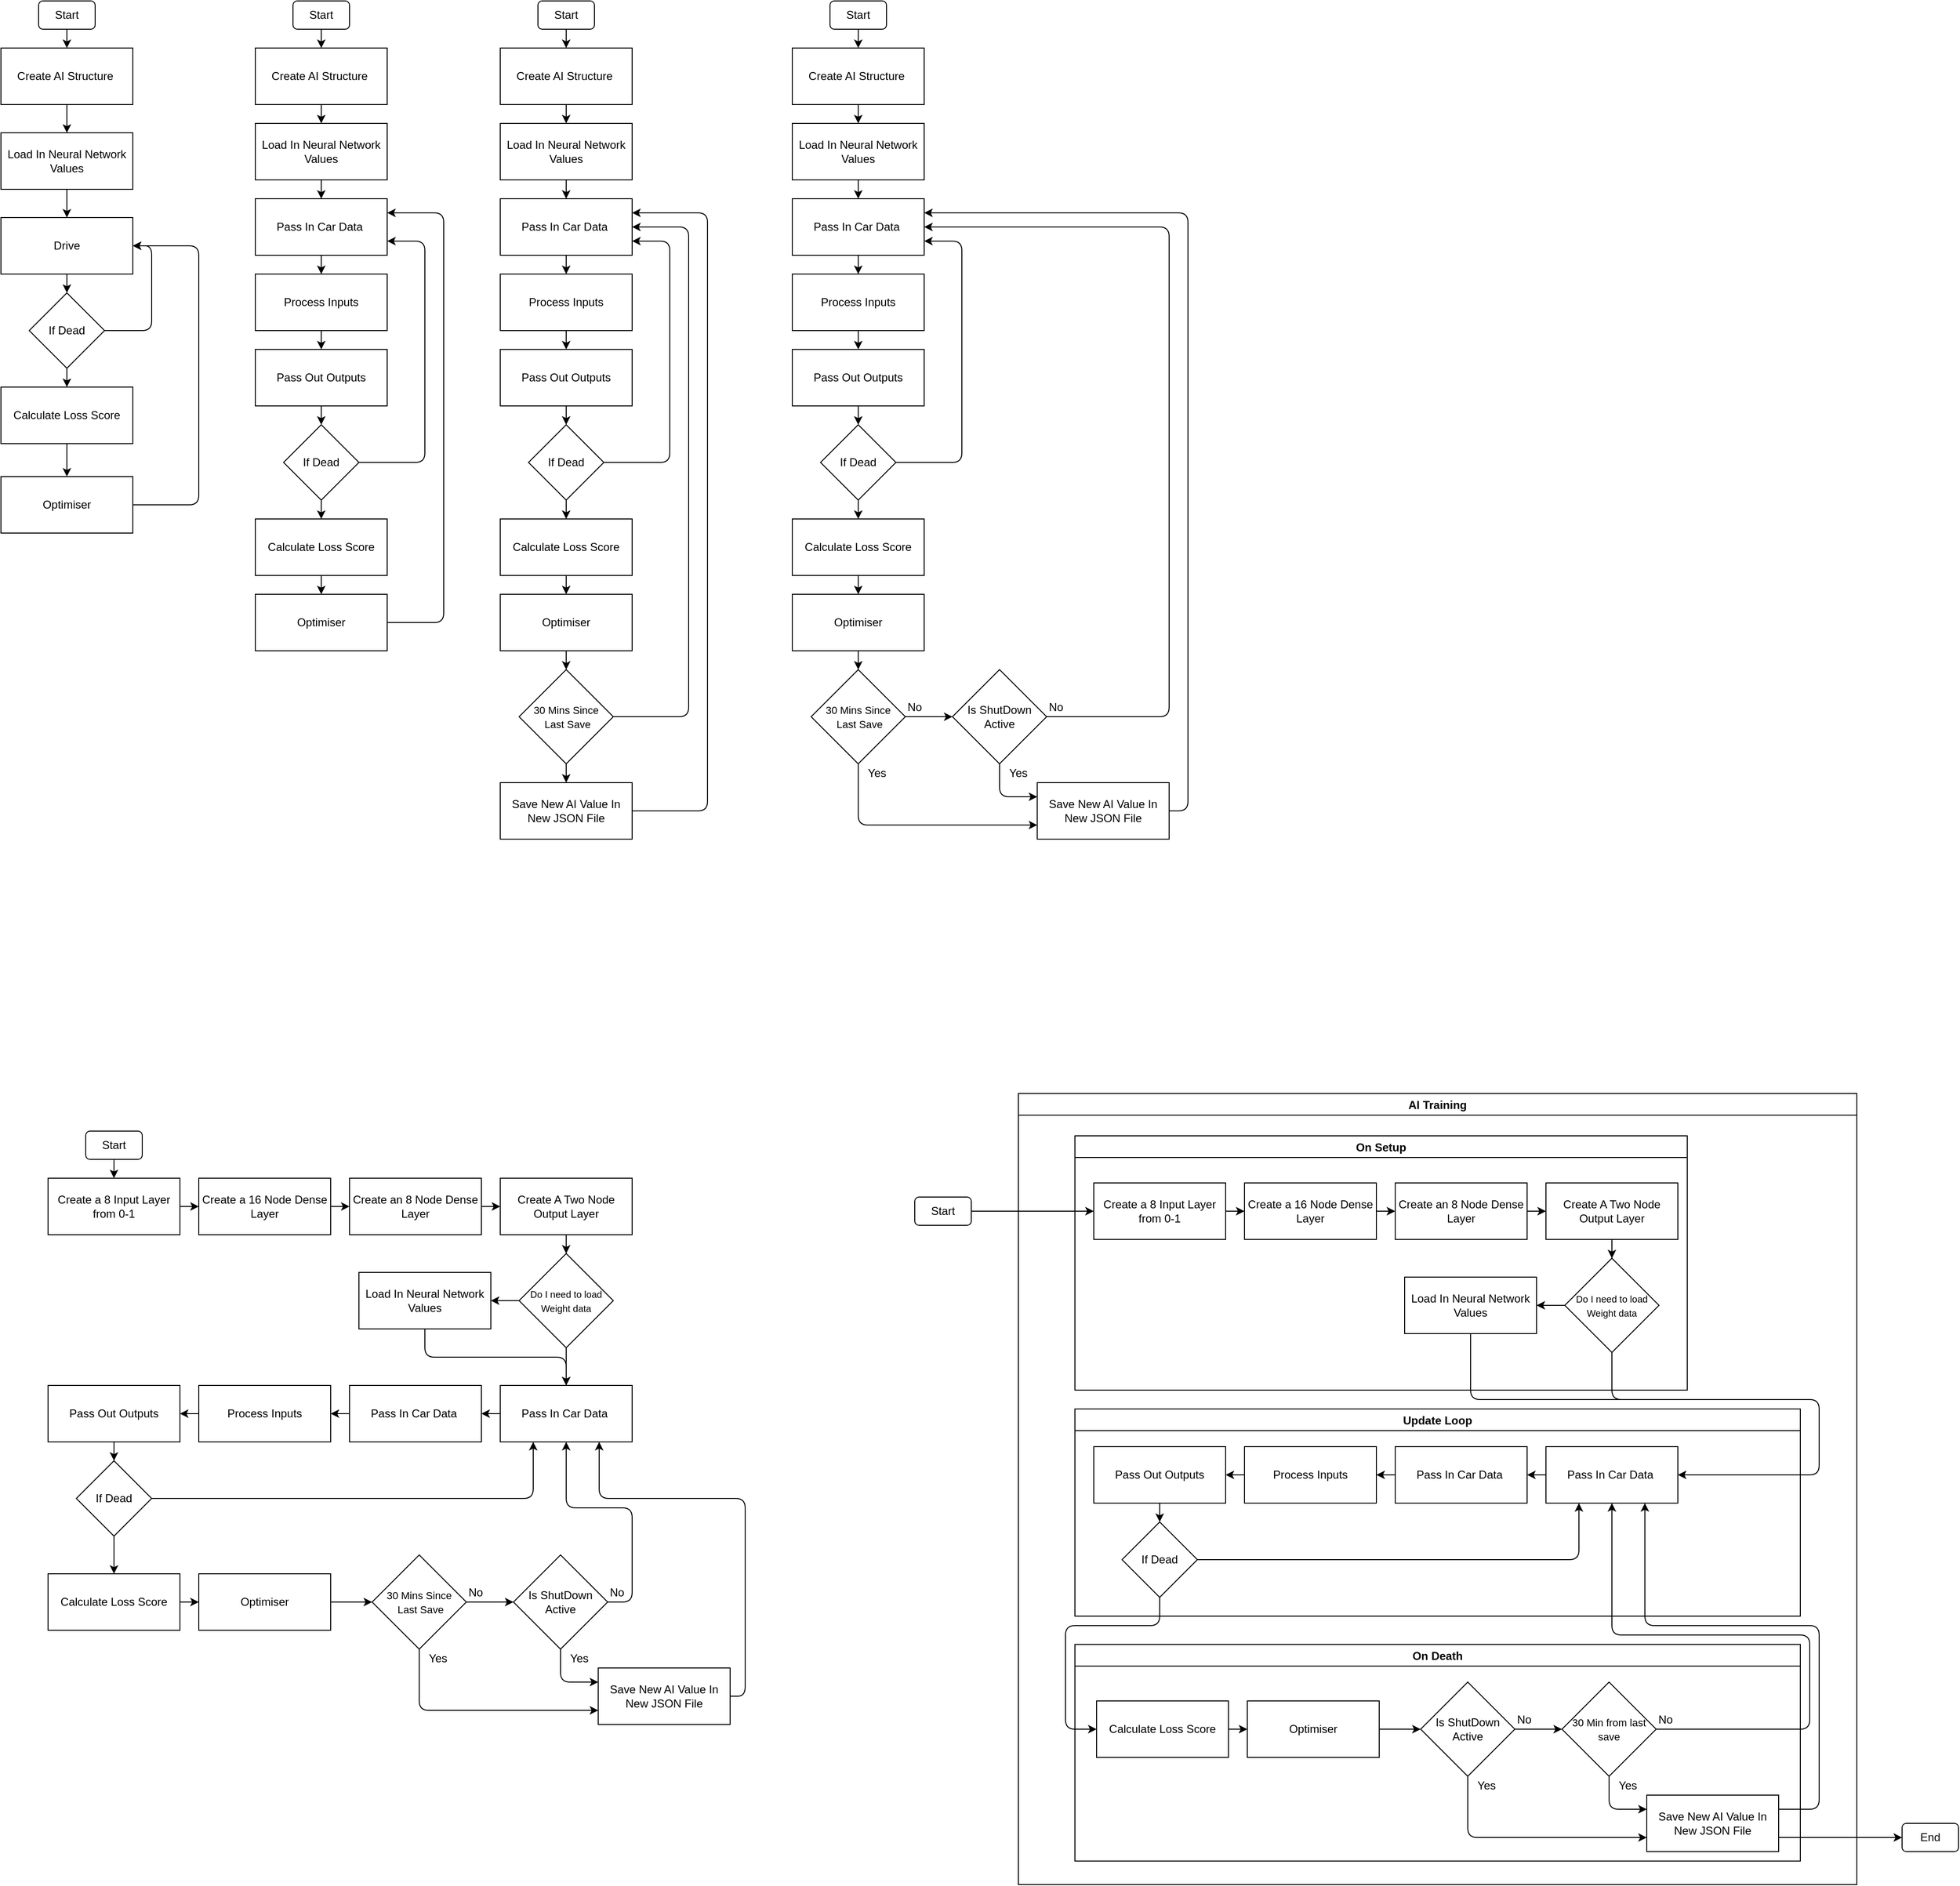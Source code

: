 <mxfile version="14.1.2" type="device"><diagram id="UzsQbbLGBnNck7OTdjGx" name="Page-1"><mxGraphModel dx="778" dy="830" grid="1" gridSize="10" guides="1" tooltips="1" connect="1" arrows="1" fold="1" page="1" pageScale="1" pageWidth="827" pageHeight="1169" math="0" shadow="0"><root><mxCell id="0"/><mxCell id="1" parent="0"/><mxCell id="878GoDADPpulYWoP5iUy-6" style="edgeStyle=orthogonalEdgeStyle;rounded=0;orthogonalLoop=1;jettySize=auto;html=1;exitX=0.5;exitY=1;exitDx=0;exitDy=0;entryX=0.5;entryY=0;entryDx=0;entryDy=0;" parent="1" source="878GoDADPpulYWoP5iUy-1" target="878GoDADPpulYWoP5iUy-3" edge="1"><mxGeometry relative="1" as="geometry"/></mxCell><mxCell id="878GoDADPpulYWoP5iUy-1" value="Start" style="rounded=1;whiteSpace=wrap;html=1;" parent="1" vertex="1"><mxGeometry x="60" y="20" width="60" height="30" as="geometry"/></mxCell><mxCell id="878GoDADPpulYWoP5iUy-8" style="edgeStyle=orthogonalEdgeStyle;rounded=0;orthogonalLoop=1;jettySize=auto;html=1;exitX=0.5;exitY=1;exitDx=0;exitDy=0;entryX=0.5;entryY=0;entryDx=0;entryDy=0;" parent="1" source="878GoDADPpulYWoP5iUy-2" target="878GoDADPpulYWoP5iUy-4" edge="1"><mxGeometry relative="1" as="geometry"/></mxCell><mxCell id="878GoDADPpulYWoP5iUy-2" value="Load In Neural Network Values" style="rounded=0;whiteSpace=wrap;html=1;" parent="1" vertex="1"><mxGeometry x="20" y="160" width="140" height="60" as="geometry"/></mxCell><mxCell id="878GoDADPpulYWoP5iUy-7" style="edgeStyle=orthogonalEdgeStyle;rounded=0;orthogonalLoop=1;jettySize=auto;html=1;exitX=0.5;exitY=1;exitDx=0;exitDy=0;entryX=0.5;entryY=0;entryDx=0;entryDy=0;" parent="1" source="878GoDADPpulYWoP5iUy-3" target="878GoDADPpulYWoP5iUy-2" edge="1"><mxGeometry relative="1" as="geometry"/></mxCell><mxCell id="878GoDADPpulYWoP5iUy-3" value="Create AI Structure&amp;nbsp;" style="rounded=0;whiteSpace=wrap;html=1;" parent="1" vertex="1"><mxGeometry x="20" y="70" width="140" height="60" as="geometry"/></mxCell><mxCell id="878GoDADPpulYWoP5iUy-10" style="edgeStyle=orthogonalEdgeStyle;rounded=0;orthogonalLoop=1;jettySize=auto;html=1;exitX=0.5;exitY=1;exitDx=0;exitDy=0;entryX=0.5;entryY=0;entryDx=0;entryDy=0;" parent="1" source="878GoDADPpulYWoP5iUy-4" target="878GoDADPpulYWoP5iUy-9" edge="1"><mxGeometry relative="1" as="geometry"/></mxCell><mxCell id="878GoDADPpulYWoP5iUy-4" value="Drive" style="rounded=0;whiteSpace=wrap;html=1;" parent="1" vertex="1"><mxGeometry x="20" y="250" width="140" height="60" as="geometry"/></mxCell><mxCell id="878GoDADPpulYWoP5iUy-14" style="edgeStyle=orthogonalEdgeStyle;rounded=0;orthogonalLoop=1;jettySize=auto;html=1;exitX=0.5;exitY=1;exitDx=0;exitDy=0;entryX=0.5;entryY=0;entryDx=0;entryDy=0;" parent="1" source="878GoDADPpulYWoP5iUy-9" target="878GoDADPpulYWoP5iUy-12" edge="1"><mxGeometry relative="1" as="geometry"/></mxCell><mxCell id="878GoDADPpulYWoP5iUy-9" value="If Dead" style="rhombus;whiteSpace=wrap;html=1;" parent="1" vertex="1"><mxGeometry x="50" y="330" width="80" height="80" as="geometry"/></mxCell><mxCell id="878GoDADPpulYWoP5iUy-16" style="edgeStyle=orthogonalEdgeStyle;rounded=0;orthogonalLoop=1;jettySize=auto;html=1;exitX=0.5;exitY=1;exitDx=0;exitDy=0;entryX=0.5;entryY=0;entryDx=0;entryDy=0;" parent="1" source="878GoDADPpulYWoP5iUy-12" target="878GoDADPpulYWoP5iUy-15" edge="1"><mxGeometry relative="1" as="geometry"/></mxCell><mxCell id="878GoDADPpulYWoP5iUy-12" value="Calculate Loss Score" style="rounded=0;whiteSpace=wrap;html=1;" parent="1" vertex="1"><mxGeometry x="20" y="430" width="140" height="60" as="geometry"/></mxCell><mxCell id="878GoDADPpulYWoP5iUy-13" value="" style="endArrow=classic;html=1;exitX=1;exitY=0.5;exitDx=0;exitDy=0;entryX=1;entryY=0.5;entryDx=0;entryDy=0;" parent="1" source="878GoDADPpulYWoP5iUy-9" target="878GoDADPpulYWoP5iUy-4" edge="1"><mxGeometry width="50" height="50" relative="1" as="geometry"><mxPoint x="130" y="230" as="sourcePoint"/><mxPoint x="180" y="180" as="targetPoint"/><Array as="points"><mxPoint x="180" y="370"/><mxPoint x="180" y="280"/></Array></mxGeometry></mxCell><mxCell id="878GoDADPpulYWoP5iUy-15" value="Optimiser" style="rounded=0;whiteSpace=wrap;html=1;" parent="1" vertex="1"><mxGeometry x="20" y="525" width="140" height="60" as="geometry"/></mxCell><mxCell id="878GoDADPpulYWoP5iUy-17" value="" style="endArrow=classic;html=1;exitX=1;exitY=0.5;exitDx=0;exitDy=0;" parent="1" source="878GoDADPpulYWoP5iUy-15" edge="1"><mxGeometry width="50" height="50" relative="1" as="geometry"><mxPoint x="270" y="570" as="sourcePoint"/><mxPoint x="160" y="280" as="targetPoint"/><Array as="points"><mxPoint x="230" y="555"/><mxPoint x="230" y="280"/></Array></mxGeometry></mxCell><mxCell id="878GoDADPpulYWoP5iUy-18" style="edgeStyle=orthogonalEdgeStyle;rounded=0;orthogonalLoop=1;jettySize=auto;html=1;exitX=0.5;exitY=1;exitDx=0;exitDy=0;entryX=0.5;entryY=0;entryDx=0;entryDy=0;" parent="1" source="878GoDADPpulYWoP5iUy-19" target="878GoDADPpulYWoP5iUy-23" edge="1"><mxGeometry relative="1" as="geometry"/></mxCell><mxCell id="878GoDADPpulYWoP5iUy-19" value="Start" style="rounded=1;whiteSpace=wrap;html=1;" parent="1" vertex="1"><mxGeometry x="330" y="20" width="60" height="30" as="geometry"/></mxCell><mxCell id="878GoDADPpulYWoP5iUy-20" style="edgeStyle=orthogonalEdgeStyle;rounded=0;orthogonalLoop=1;jettySize=auto;html=1;exitX=0.5;exitY=1;exitDx=0;exitDy=0;entryX=0.5;entryY=0;entryDx=0;entryDy=0;" parent="1" source="878GoDADPpulYWoP5iUy-21" target="878GoDADPpulYWoP5iUy-33" edge="1"><mxGeometry relative="1" as="geometry"><mxPoint x="360" y="250" as="targetPoint"/></mxGeometry></mxCell><mxCell id="878GoDADPpulYWoP5iUy-21" value="Load In Neural Network Values" style="rounded=0;whiteSpace=wrap;html=1;" parent="1" vertex="1"><mxGeometry x="290" y="150" width="140" height="60" as="geometry"/></mxCell><mxCell id="878GoDADPpulYWoP5iUy-22" style="edgeStyle=orthogonalEdgeStyle;rounded=0;orthogonalLoop=1;jettySize=auto;html=1;exitX=0.5;exitY=1;exitDx=0;exitDy=0;entryX=0.5;entryY=0;entryDx=0;entryDy=0;" parent="1" source="878GoDADPpulYWoP5iUy-23" target="878GoDADPpulYWoP5iUy-21" edge="1"><mxGeometry relative="1" as="geometry"/></mxCell><mxCell id="878GoDADPpulYWoP5iUy-23" value="Create AI Structure&amp;nbsp;" style="rounded=0;whiteSpace=wrap;html=1;" parent="1" vertex="1"><mxGeometry x="290" y="70" width="140" height="60" as="geometry"/></mxCell><mxCell id="878GoDADPpulYWoP5iUy-26" style="edgeStyle=orthogonalEdgeStyle;rounded=0;orthogonalLoop=1;jettySize=auto;html=1;exitX=0.5;exitY=1;exitDx=0;exitDy=0;entryX=0.5;entryY=0;entryDx=0;entryDy=0;" parent="1" source="878GoDADPpulYWoP5iUy-27" target="878GoDADPpulYWoP5iUy-29" edge="1"><mxGeometry relative="1" as="geometry"/></mxCell><mxCell id="878GoDADPpulYWoP5iUy-27" value="If Dead" style="rhombus;whiteSpace=wrap;html=1;" parent="1" vertex="1"><mxGeometry x="320" y="470" width="80" height="80" as="geometry"/></mxCell><mxCell id="878GoDADPpulYWoP5iUy-28" style="edgeStyle=orthogonalEdgeStyle;rounded=0;orthogonalLoop=1;jettySize=auto;html=1;exitX=0.5;exitY=1;exitDx=0;exitDy=0;entryX=0.5;entryY=0;entryDx=0;entryDy=0;" parent="1" source="878GoDADPpulYWoP5iUy-29" target="878GoDADPpulYWoP5iUy-31" edge="1"><mxGeometry relative="1" as="geometry"/></mxCell><mxCell id="878GoDADPpulYWoP5iUy-29" value="Calculate Loss Score" style="rounded=0;whiteSpace=wrap;html=1;" parent="1" vertex="1"><mxGeometry x="290" y="570" width="140" height="60" as="geometry"/></mxCell><mxCell id="878GoDADPpulYWoP5iUy-31" value="Optimiser" style="rounded=0;whiteSpace=wrap;html=1;" parent="1" vertex="1"><mxGeometry x="290" y="650" width="140" height="60" as="geometry"/></mxCell><mxCell id="878GoDADPpulYWoP5iUy-35" style="edgeStyle=orthogonalEdgeStyle;rounded=0;orthogonalLoop=1;jettySize=auto;html=1;exitX=0.5;exitY=1;exitDx=0;exitDy=0;entryX=0.5;entryY=0;entryDx=0;entryDy=0;" parent="1" source="878GoDADPpulYWoP5iUy-33" target="878GoDADPpulYWoP5iUy-34" edge="1"><mxGeometry relative="1" as="geometry"/></mxCell><mxCell id="878GoDADPpulYWoP5iUy-33" value="Pass In Car Data&amp;nbsp;" style="rounded=0;whiteSpace=wrap;html=1;" parent="1" vertex="1"><mxGeometry x="290" y="230" width="140" height="60" as="geometry"/></mxCell><mxCell id="878GoDADPpulYWoP5iUy-52" style="edgeStyle=orthogonalEdgeStyle;rounded=0;orthogonalLoop=1;jettySize=auto;html=1;exitX=0.5;exitY=1;exitDx=0;exitDy=0;entryX=0.5;entryY=0;entryDx=0;entryDy=0;" parent="1" source="878GoDADPpulYWoP5iUy-34" target="878GoDADPpulYWoP5iUy-51" edge="1"><mxGeometry relative="1" as="geometry"/></mxCell><mxCell id="878GoDADPpulYWoP5iUy-34" value="Process Inputs&lt;span style=&quot;color: rgba(0 , 0 , 0 , 0) ; font-family: monospace ; font-size: 0px&quot;&gt;%3CmxGraphModel%3E%3Croot%3E%3CmxCell%20id%3D%220%22%2F%3E%3CmxCell%20id%3D%221%22%20parent%3D%220%22%2F%3E%3CmxCell%20id%3D%222%22%20style%3D%22edgeStyle%3DorthogonalEdgeStyle%3Brounded%3D0%3BorthogonalLoop%3D1%3BjettySize%3Dauto%3Bhtml%3D1%3BexitX%3D0.5%3BexitY%3D1%3BexitDx%3D0%3BexitDy%3D0%3BentryX%3D0.5%3BentryY%3D0%3BentryDx%3D0%3BentryDy%3D0%3B%22%20edge%3D%221%22%20source%3D%223%22%20target%3D%227%22%20parent%3D%221%22%3E%3CmxGeometry%20relative%3D%221%22%20as%3D%22geometry%22%2F%3E%3C%2FmxCell%3E%3CmxCell%20id%3D%223%22%20value%3D%22Start%22%20style%3D%22rounded%3D1%3BwhiteSpace%3Dwrap%3Bhtml%3D1%3B%22%20vertex%3D%221%22%20parent%3D%221%22%3E%3CmxGeometry%20x%3D%2260%22%20y%3D%2220%22%20width%3D%2260%22%20height%3D%2230%22%20as%3D%22geometry%22%2F%3E%3C%2FmxCell%3E%3CmxCell%20id%3D%224%22%20style%3D%22edgeStyle%3DorthogonalEdgeStyle%3Brounded%3D0%3BorthogonalLoop%3D1%3BjettySize%3Dauto%3Bhtml%3D1%3BexitX%3D0.5%3BexitY%3D1%3BexitDx%3D0%3BexitDy%3D0%3BentryX%3D0.5%3BentryY%3D0%3BentryDx%3D0%3BentryDy%3D0%3B%22%20edge%3D%221%22%20source%3D%225%22%20target%3D%229%22%20parent%3D%221%22%3E%3CmxGeometry%20relative%3D%221%22%20as%3D%22geometry%22%2F%3E%3C%2FmxCell%3E%3CmxCell%20id%3D%225%22%20value%3D%22Load%20In%20Neural%20Network%20Values%22%20style%3D%22rounded%3D0%3BwhiteSpace%3Dwrap%3Bhtml%3D1%3B%22%20vertex%3D%221%22%20parent%3D%221%22%3E%3CmxGeometry%20x%3D%2220%22%20y%3D%22160%22%20width%3D%22140%22%20height%3D%2260%22%20as%3D%22geometry%22%2F%3E%3C%2FmxCell%3E%3CmxCell%20id%3D%226%22%20style%3D%22edgeStyle%3DorthogonalEdgeStyle%3Brounded%3D0%3BorthogonalLoop%3D1%3BjettySize%3Dauto%3Bhtml%3D1%3BexitX%3D0.5%3BexitY%3D1%3BexitDx%3D0%3BexitDy%3D0%3BentryX%3D0.5%3BentryY%3D0%3BentryDx%3D0%3BentryDy%3D0%3B%22%20edge%3D%221%22%20source%3D%227%22%20target%3D%225%22%20parent%3D%221%22%3E%3CmxGeometry%20relative%3D%221%22%20as%3D%22geometry%22%2F%3E%3C%2FmxCell%3E%3CmxCell%20id%3D%227%22%20value%3D%22Create%20AI%20Structure%26amp%3Bnbsp%3B%22%20style%3D%22rounded%3D0%3BwhiteSpace%3Dwrap%3Bhtml%3D1%3B%22%20vertex%3D%221%22%20parent%3D%221%22%3E%3CmxGeometry%20x%3D%2220%22%20y%3D%2270%22%20width%3D%22140%22%20height%3D%2260%22%20as%3D%22geometry%22%2F%3E%3C%2FmxCell%3E%3CmxCell%20id%3D%228%22%20style%3D%22edgeStyle%3DorthogonalEdgeStyle%3Brounded%3D0%3BorthogonalLoop%3D1%3BjettySize%3Dauto%3Bhtml%3D1%3BexitX%3D0.5%3BexitY%3D1%3BexitDx%3D0%3BexitDy%3D0%3BentryX%3D0.5%3BentryY%3D0%3BentryDx%3D0%3BentryDy%3D0%3B%22%20edge%3D%221%22%20source%3D%229%22%20target%3D%2211%22%20parent%3D%221%22%3E%3CmxGeometry%20relative%3D%221%22%20as%3D%22geometry%22%2F%3E%3C%2FmxCell%3E%3CmxCell%20id%3D%229%22%20value%3D%22Drive%22%20style%3D%22rounded%3D0%3BwhiteSpace%3Dwrap%3Bhtml%3D1%3B%22%20vertex%3D%221%22%20parent%3D%221%22%3E%3CmxGeometry%20x%3D%2220%22%20y%3D%22250%22%20width%3D%22140%22%20height%3D%2260%22%20as%3D%22geometry%22%2F%3E%3C%2FmxCell%3E%3CmxCell%20id%3D%2210%22%20style%3D%22edgeStyle%3DorthogonalEdgeStyle%3Brounded%3D0%3BorthogonalLoop%3D1%3BjettySize%3Dauto%3Bhtml%3D1%3BexitX%3D0.5%3BexitY%3D1%3BexitDx%3D0%3BexitDy%3D0%3BentryX%3D0.5%3BentryY%3D0%3BentryDx%3D0%3BentryDy%3D0%3B%22%20edge%3D%221%22%20source%3D%2211%22%20target%3D%2213%22%20parent%3D%221%22%3E%3CmxGeometry%20relative%3D%221%22%20as%3D%22geometry%22%2F%3E%3C%2FmxCell%3E%3CmxCell%20id%3D%2211%22%20value%3D%22If%20Dead%22%20style%3D%22rhombus%3BwhiteSpace%3Dwrap%3Bhtml%3D1%3B%22%20vertex%3D%221%22%20parent%3D%221%22%3E%3CmxGeometry%20x%3D%2250%22%20y%3D%22330%22%20width%3D%2280%22%20height%3D%2280%22%20as%3D%22geometry%22%2F%3E%3C%2FmxCell%3E%3CmxCell%20id%3D%2212%22%20style%3D%22edgeStyle%3DorthogonalEdgeStyle%3Brounded%3D0%3BorthogonalLoop%3D1%3BjettySize%3Dauto%3Bhtml%3D1%3BexitX%3D0.5%3BexitY%3D1%3BexitDx%3D0%3BexitDy%3D0%3BentryX%3D0.5%3BentryY%3D0%3BentryDx%3D0%3BentryDy%3D0%3B%22%20edge%3D%221%22%20source%3D%2213%22%20target%3D%2215%22%20parent%3D%221%22%3E%3CmxGeometry%20relative%3D%221%22%20as%3D%22geometry%22%2F%3E%3C%2FmxCell%3E%3CmxCell%20id%3D%2213%22%20value%3D%22Calculate%20Loss%20Score%22%20style%3D%22rounded%3D0%3BwhiteSpace%3Dwrap%3Bhtml%3D1%3B%22%20vertex%3D%221%22%20parent%3D%221%22%3E%3CmxGeometry%20x%3D%2220%22%20y%3D%22430%22%20width%3D%22140%22%20height%3D%2260%22%20as%3D%22geometry%22%2F%3E%3C%2FmxCell%3E%3CmxCell%20id%3D%2214%22%20value%3D%22%22%20style%3D%22endArrow%3Dclassic%3Bhtml%3D1%3BexitX%3D1%3BexitY%3D0.5%3BexitDx%3D0%3BexitDy%3D0%3BentryX%3D1%3BentryY%3D0.5%3BentryDx%3D0%3BentryDy%3D0%3B%22%20edge%3D%221%22%20source%3D%2211%22%20target%3D%229%22%20parent%3D%221%22%3E%3CmxGeometry%20width%3D%2250%22%20height%3D%2250%22%20relative%3D%221%22%20as%3D%22geometry%22%3E%3CmxPoint%20x%3D%22130%22%20y%3D%22230%22%20as%3D%22sourcePoint%22%2F%3E%3CmxPoint%20x%3D%22180%22%20y%3D%22180%22%20as%3D%22targetPoint%22%2F%3E%3CArray%20as%3D%22points%22%3E%3CmxPoint%20x%3D%22180%22%20y%3D%22370%22%2F%3E%3CmxPoint%20x%3D%22180%22%20y%3D%22280%22%2F%3E%3C%2FArray%3E%3C%2FmxGeometry%3E%3C%2FmxCell%3E%3CmxCell%20id%3D%2215%22%20value%3D%22Optimiser%22%20style%3D%22rounded%3D0%3BwhiteSpace%3Dwrap%3Bhtml%3D1%3B%22%20vertex%3D%221%22%20parent%3D%221%22%3E%3CmxGeometry%20x%3D%2220%22%20y%3D%22525%22%20width%3D%22140%22%20height%3D%2260%22%20as%3D%22geometry%22%2F%3E%3C%2FmxCell%3E%3CmxCell%20id%3D%2216%22%20value%3D%22%22%20style%3D%22endArrow%3Dclassic%3Bhtml%3D1%3BexitX%3D1%3BexitY%3D0.5%3BexitDx%3D0%3BexitDy%3D0%3B%22%20edge%3D%221%22%20source%3D%2215%22%20parent%3D%221%22%3E%3CmxGeometry%20width%3D%2250%22%20height%3D%2250%22%20relative%3D%221%22%20as%3D%22geometry%22%3E%3CmxPoint%20x%3D%22270%22%20y%3D%22570%22%20as%3D%22sourcePoint%22%2F%3E%3CmxPoint%20x%3D%22160%22%20y%3D%22280%22%20as%3D%22targetPoint%22%2F%3E%3CArray%20as%3D%22points%22%3E%3CmxPoint%20x%3D%22230%22%20y%3D%22555%22%2F%3E%3CmxPoint%20x%3D%22230%22%20y%3D%22280%22%2F%3E%3C%2FArray%3E%3C%2FmxGeometry%3E%3C%2FmxCell%3E%3C%2Froot%3E%3C%2FmxGraphModel%3E&lt;/span&gt;" style="rounded=0;whiteSpace=wrap;html=1;" parent="1" vertex="1"><mxGeometry x="290" y="310" width="140" height="60" as="geometry"/></mxCell><mxCell id="878GoDADPpulYWoP5iUy-53" style="edgeStyle=orthogonalEdgeStyle;rounded=0;orthogonalLoop=1;jettySize=auto;html=1;exitX=0.5;exitY=1;exitDx=0;exitDy=0;entryX=0.5;entryY=0;entryDx=0;entryDy=0;" parent="1" source="878GoDADPpulYWoP5iUy-51" target="878GoDADPpulYWoP5iUy-27" edge="1"><mxGeometry relative="1" as="geometry"/></mxCell><mxCell id="878GoDADPpulYWoP5iUy-51" value="Pass Out Outputs" style="rounded=0;whiteSpace=wrap;html=1;" parent="1" vertex="1"><mxGeometry x="290" y="390" width="140" height="60" as="geometry"/></mxCell><mxCell id="878GoDADPpulYWoP5iUy-54" value="" style="endArrow=classic;html=1;exitX=1;exitY=0.5;exitDx=0;exitDy=0;entryX=1;entryY=0.75;entryDx=0;entryDy=0;" parent="1" source="878GoDADPpulYWoP5iUy-27" target="878GoDADPpulYWoP5iUy-33" edge="1"><mxGeometry width="50" height="50" relative="1" as="geometry"><mxPoint x="520" y="500" as="sourcePoint"/><mxPoint x="570" y="450" as="targetPoint"/><Array as="points"><mxPoint x="470" y="510"/><mxPoint x="470" y="275"/></Array></mxGeometry></mxCell><mxCell id="878GoDADPpulYWoP5iUy-55" value="" style="endArrow=classic;html=1;exitX=1;exitY=0.5;exitDx=0;exitDy=0;entryX=1;entryY=0.25;entryDx=0;entryDy=0;" parent="1" source="878GoDADPpulYWoP5iUy-31" target="878GoDADPpulYWoP5iUy-33" edge="1"><mxGeometry width="50" height="50" relative="1" as="geometry"><mxPoint x="550" y="670" as="sourcePoint"/><mxPoint x="600" y="620" as="targetPoint"/><Array as="points"><mxPoint x="490" y="680"/><mxPoint x="490" y="245"/></Array></mxGeometry></mxCell><mxCell id="878GoDADPpulYWoP5iUy-56" style="edgeStyle=orthogonalEdgeStyle;rounded=0;orthogonalLoop=1;jettySize=auto;html=1;exitX=0.5;exitY=1;exitDx=0;exitDy=0;entryX=0.5;entryY=0;entryDx=0;entryDy=0;" parent="1" source="878GoDADPpulYWoP5iUy-57" target="878GoDADPpulYWoP5iUy-61" edge="1"><mxGeometry relative="1" as="geometry"/></mxCell><mxCell id="878GoDADPpulYWoP5iUy-57" value="Start" style="rounded=1;whiteSpace=wrap;html=1;" parent="1" vertex="1"><mxGeometry x="590" y="20" width="60" height="30" as="geometry"/></mxCell><mxCell id="878GoDADPpulYWoP5iUy-58" style="edgeStyle=orthogonalEdgeStyle;rounded=0;orthogonalLoop=1;jettySize=auto;html=1;exitX=0.5;exitY=1;exitDx=0;exitDy=0;entryX=0.5;entryY=0;entryDx=0;entryDy=0;" parent="1" source="878GoDADPpulYWoP5iUy-59" target="878GoDADPpulYWoP5iUy-68" edge="1"><mxGeometry relative="1" as="geometry"><mxPoint x="620" y="250" as="targetPoint"/></mxGeometry></mxCell><mxCell id="878GoDADPpulYWoP5iUy-59" value="Load In Neural Network Values" style="rounded=0;whiteSpace=wrap;html=1;" parent="1" vertex="1"><mxGeometry x="550" y="150" width="140" height="60" as="geometry"/></mxCell><mxCell id="878GoDADPpulYWoP5iUy-60" style="edgeStyle=orthogonalEdgeStyle;rounded=0;orthogonalLoop=1;jettySize=auto;html=1;exitX=0.5;exitY=1;exitDx=0;exitDy=0;entryX=0.5;entryY=0;entryDx=0;entryDy=0;" parent="1" source="878GoDADPpulYWoP5iUy-61" target="878GoDADPpulYWoP5iUy-59" edge="1"><mxGeometry relative="1" as="geometry"/></mxCell><mxCell id="878GoDADPpulYWoP5iUy-61" value="Create AI Structure&amp;nbsp;" style="rounded=0;whiteSpace=wrap;html=1;" parent="1" vertex="1"><mxGeometry x="550" y="70" width="140" height="60" as="geometry"/></mxCell><mxCell id="878GoDADPpulYWoP5iUy-62" style="edgeStyle=orthogonalEdgeStyle;rounded=0;orthogonalLoop=1;jettySize=auto;html=1;exitX=0.5;exitY=1;exitDx=0;exitDy=0;entryX=0.5;entryY=0;entryDx=0;entryDy=0;" parent="1" source="878GoDADPpulYWoP5iUy-63" target="878GoDADPpulYWoP5iUy-65" edge="1"><mxGeometry relative="1" as="geometry"/></mxCell><mxCell id="878GoDADPpulYWoP5iUy-63" value="If Dead" style="rhombus;whiteSpace=wrap;html=1;" parent="1" vertex="1"><mxGeometry x="580" y="470" width="80" height="80" as="geometry"/></mxCell><mxCell id="878GoDADPpulYWoP5iUy-64" style="edgeStyle=orthogonalEdgeStyle;rounded=0;orthogonalLoop=1;jettySize=auto;html=1;exitX=0.5;exitY=1;exitDx=0;exitDy=0;entryX=0.5;entryY=0;entryDx=0;entryDy=0;" parent="1" source="878GoDADPpulYWoP5iUy-65" target="878GoDADPpulYWoP5iUy-66" edge="1"><mxGeometry relative="1" as="geometry"/></mxCell><mxCell id="878GoDADPpulYWoP5iUy-65" value="Calculate Loss Score" style="rounded=0;whiteSpace=wrap;html=1;" parent="1" vertex="1"><mxGeometry x="550" y="570" width="140" height="60" as="geometry"/></mxCell><mxCell id="878GoDADPpulYWoP5iUy-78" style="edgeStyle=orthogonalEdgeStyle;rounded=0;orthogonalLoop=1;jettySize=auto;html=1;exitX=0.5;exitY=1;exitDx=0;exitDy=0;entryX=0.5;entryY=0;entryDx=0;entryDy=0;" parent="1" source="878GoDADPpulYWoP5iUy-66" target="878GoDADPpulYWoP5iUy-76" edge="1"><mxGeometry relative="1" as="geometry"/></mxCell><mxCell id="878GoDADPpulYWoP5iUy-66" value="Optimiser" style="rounded=0;whiteSpace=wrap;html=1;" parent="1" vertex="1"><mxGeometry x="550" y="650" width="140" height="60" as="geometry"/></mxCell><mxCell id="878GoDADPpulYWoP5iUy-67" style="edgeStyle=orthogonalEdgeStyle;rounded=0;orthogonalLoop=1;jettySize=auto;html=1;exitX=0.5;exitY=1;exitDx=0;exitDy=0;entryX=0.5;entryY=0;entryDx=0;entryDy=0;" parent="1" source="878GoDADPpulYWoP5iUy-68" target="878GoDADPpulYWoP5iUy-70" edge="1"><mxGeometry relative="1" as="geometry"/></mxCell><mxCell id="878GoDADPpulYWoP5iUy-68" value="Pass In Car Data&amp;nbsp;" style="rounded=0;whiteSpace=wrap;html=1;" parent="1" vertex="1"><mxGeometry x="550" y="230" width="140" height="60" as="geometry"/></mxCell><mxCell id="878GoDADPpulYWoP5iUy-69" style="edgeStyle=orthogonalEdgeStyle;rounded=0;orthogonalLoop=1;jettySize=auto;html=1;exitX=0.5;exitY=1;exitDx=0;exitDy=0;entryX=0.5;entryY=0;entryDx=0;entryDy=0;" parent="1" source="878GoDADPpulYWoP5iUy-70" target="878GoDADPpulYWoP5iUy-72" edge="1"><mxGeometry relative="1" as="geometry"/></mxCell><mxCell id="878GoDADPpulYWoP5iUy-70" value="Process Inputs&lt;span style=&quot;color: rgba(0 , 0 , 0 , 0) ; font-family: monospace ; font-size: 0px&quot;&gt;%3CmxGraphModel%3E%3Croot%3E%3CmxCell%20id%3D%220%22%2F%3E%3CmxCell%20id%3D%221%22%20parent%3D%220%22%2F%3E%3CmxCell%20id%3D%222%22%20style%3D%22edgeStyle%3DorthogonalEdgeStyle%3Brounded%3D0%3BorthogonalLoop%3D1%3BjettySize%3Dauto%3Bhtml%3D1%3BexitX%3D0.5%3BexitY%3D1%3BexitDx%3D0%3BexitDy%3D0%3BentryX%3D0.5%3BentryY%3D0%3BentryDx%3D0%3BentryDy%3D0%3B%22%20edge%3D%221%22%20source%3D%223%22%20target%3D%227%22%20parent%3D%221%22%3E%3CmxGeometry%20relative%3D%221%22%20as%3D%22geometry%22%2F%3E%3C%2FmxCell%3E%3CmxCell%20id%3D%223%22%20value%3D%22Start%22%20style%3D%22rounded%3D1%3BwhiteSpace%3Dwrap%3Bhtml%3D1%3B%22%20vertex%3D%221%22%20parent%3D%221%22%3E%3CmxGeometry%20x%3D%2260%22%20y%3D%2220%22%20width%3D%2260%22%20height%3D%2230%22%20as%3D%22geometry%22%2F%3E%3C%2FmxCell%3E%3CmxCell%20id%3D%224%22%20style%3D%22edgeStyle%3DorthogonalEdgeStyle%3Brounded%3D0%3BorthogonalLoop%3D1%3BjettySize%3Dauto%3Bhtml%3D1%3BexitX%3D0.5%3BexitY%3D1%3BexitDx%3D0%3BexitDy%3D0%3BentryX%3D0.5%3BentryY%3D0%3BentryDx%3D0%3BentryDy%3D0%3B%22%20edge%3D%221%22%20source%3D%225%22%20target%3D%229%22%20parent%3D%221%22%3E%3CmxGeometry%20relative%3D%221%22%20as%3D%22geometry%22%2F%3E%3C%2FmxCell%3E%3CmxCell%20id%3D%225%22%20value%3D%22Load%20In%20Neural%20Network%20Values%22%20style%3D%22rounded%3D0%3BwhiteSpace%3Dwrap%3Bhtml%3D1%3B%22%20vertex%3D%221%22%20parent%3D%221%22%3E%3CmxGeometry%20x%3D%2220%22%20y%3D%22160%22%20width%3D%22140%22%20height%3D%2260%22%20as%3D%22geometry%22%2F%3E%3C%2FmxCell%3E%3CmxCell%20id%3D%226%22%20style%3D%22edgeStyle%3DorthogonalEdgeStyle%3Brounded%3D0%3BorthogonalLoop%3D1%3BjettySize%3Dauto%3Bhtml%3D1%3BexitX%3D0.5%3BexitY%3D1%3BexitDx%3D0%3BexitDy%3D0%3BentryX%3D0.5%3BentryY%3D0%3BentryDx%3D0%3BentryDy%3D0%3B%22%20edge%3D%221%22%20source%3D%227%22%20target%3D%225%22%20parent%3D%221%22%3E%3CmxGeometry%20relative%3D%221%22%20as%3D%22geometry%22%2F%3E%3C%2FmxCell%3E%3CmxCell%20id%3D%227%22%20value%3D%22Create%20AI%20Structure%26amp%3Bnbsp%3B%22%20style%3D%22rounded%3D0%3BwhiteSpace%3Dwrap%3Bhtml%3D1%3B%22%20vertex%3D%221%22%20parent%3D%221%22%3E%3CmxGeometry%20x%3D%2220%22%20y%3D%2270%22%20width%3D%22140%22%20height%3D%2260%22%20as%3D%22geometry%22%2F%3E%3C%2FmxCell%3E%3CmxCell%20id%3D%228%22%20style%3D%22edgeStyle%3DorthogonalEdgeStyle%3Brounded%3D0%3BorthogonalLoop%3D1%3BjettySize%3Dauto%3Bhtml%3D1%3BexitX%3D0.5%3BexitY%3D1%3BexitDx%3D0%3BexitDy%3D0%3BentryX%3D0.5%3BentryY%3D0%3BentryDx%3D0%3BentryDy%3D0%3B%22%20edge%3D%221%22%20source%3D%229%22%20target%3D%2211%22%20parent%3D%221%22%3E%3CmxGeometry%20relative%3D%221%22%20as%3D%22geometry%22%2F%3E%3C%2FmxCell%3E%3CmxCell%20id%3D%229%22%20value%3D%22Drive%22%20style%3D%22rounded%3D0%3BwhiteSpace%3Dwrap%3Bhtml%3D1%3B%22%20vertex%3D%221%22%20parent%3D%221%22%3E%3CmxGeometry%20x%3D%2220%22%20y%3D%22250%22%20width%3D%22140%22%20height%3D%2260%22%20as%3D%22geometry%22%2F%3E%3C%2FmxCell%3E%3CmxCell%20id%3D%2210%22%20style%3D%22edgeStyle%3DorthogonalEdgeStyle%3Brounded%3D0%3BorthogonalLoop%3D1%3BjettySize%3Dauto%3Bhtml%3D1%3BexitX%3D0.5%3BexitY%3D1%3BexitDx%3D0%3BexitDy%3D0%3BentryX%3D0.5%3BentryY%3D0%3BentryDx%3D0%3BentryDy%3D0%3B%22%20edge%3D%221%22%20source%3D%2211%22%20target%3D%2213%22%20parent%3D%221%22%3E%3CmxGeometry%20relative%3D%221%22%20as%3D%22geometry%22%2F%3E%3C%2FmxCell%3E%3CmxCell%20id%3D%2211%22%20value%3D%22If%20Dead%22%20style%3D%22rhombus%3BwhiteSpace%3Dwrap%3Bhtml%3D1%3B%22%20vertex%3D%221%22%20parent%3D%221%22%3E%3CmxGeometry%20x%3D%2250%22%20y%3D%22330%22%20width%3D%2280%22%20height%3D%2280%22%20as%3D%22geometry%22%2F%3E%3C%2FmxCell%3E%3CmxCell%20id%3D%2212%22%20style%3D%22edgeStyle%3DorthogonalEdgeStyle%3Brounded%3D0%3BorthogonalLoop%3D1%3BjettySize%3Dauto%3Bhtml%3D1%3BexitX%3D0.5%3BexitY%3D1%3BexitDx%3D0%3BexitDy%3D0%3BentryX%3D0.5%3BentryY%3D0%3BentryDx%3D0%3BentryDy%3D0%3B%22%20edge%3D%221%22%20source%3D%2213%22%20target%3D%2215%22%20parent%3D%221%22%3E%3CmxGeometry%20relative%3D%221%22%20as%3D%22geometry%22%2F%3E%3C%2FmxCell%3E%3CmxCell%20id%3D%2213%22%20value%3D%22Calculate%20Loss%20Score%22%20style%3D%22rounded%3D0%3BwhiteSpace%3Dwrap%3Bhtml%3D1%3B%22%20vertex%3D%221%22%20parent%3D%221%22%3E%3CmxGeometry%20x%3D%2220%22%20y%3D%22430%22%20width%3D%22140%22%20height%3D%2260%22%20as%3D%22geometry%22%2F%3E%3C%2FmxCell%3E%3CmxCell%20id%3D%2214%22%20value%3D%22%22%20style%3D%22endArrow%3Dclassic%3Bhtml%3D1%3BexitX%3D1%3BexitY%3D0.5%3BexitDx%3D0%3BexitDy%3D0%3BentryX%3D1%3BentryY%3D0.5%3BentryDx%3D0%3BentryDy%3D0%3B%22%20edge%3D%221%22%20source%3D%2211%22%20target%3D%229%22%20parent%3D%221%22%3E%3CmxGeometry%20width%3D%2250%22%20height%3D%2250%22%20relative%3D%221%22%20as%3D%22geometry%22%3E%3CmxPoint%20x%3D%22130%22%20y%3D%22230%22%20as%3D%22sourcePoint%22%2F%3E%3CmxPoint%20x%3D%22180%22%20y%3D%22180%22%20as%3D%22targetPoint%22%2F%3E%3CArray%20as%3D%22points%22%3E%3CmxPoint%20x%3D%22180%22%20y%3D%22370%22%2F%3E%3CmxPoint%20x%3D%22180%22%20y%3D%22280%22%2F%3E%3C%2FArray%3E%3C%2FmxGeometry%3E%3C%2FmxCell%3E%3CmxCell%20id%3D%2215%22%20value%3D%22Optimiser%22%20style%3D%22rounded%3D0%3BwhiteSpace%3Dwrap%3Bhtml%3D1%3B%22%20vertex%3D%221%22%20parent%3D%221%22%3E%3CmxGeometry%20x%3D%2220%22%20y%3D%22525%22%20width%3D%22140%22%20height%3D%2260%22%20as%3D%22geometry%22%2F%3E%3C%2FmxCell%3E%3CmxCell%20id%3D%2216%22%20value%3D%22%22%20style%3D%22endArrow%3Dclassic%3Bhtml%3D1%3BexitX%3D1%3BexitY%3D0.5%3BexitDx%3D0%3BexitDy%3D0%3B%22%20edge%3D%221%22%20source%3D%2215%22%20parent%3D%221%22%3E%3CmxGeometry%20width%3D%2250%22%20height%3D%2250%22%20relative%3D%221%22%20as%3D%22geometry%22%3E%3CmxPoint%20x%3D%22270%22%20y%3D%22570%22%20as%3D%22sourcePoint%22%2F%3E%3CmxPoint%20x%3D%22160%22%20y%3D%22280%22%20as%3D%22targetPoint%22%2F%3E%3CArray%20as%3D%22points%22%3E%3CmxPoint%20x%3D%22230%22%20y%3D%22555%22%2F%3E%3CmxPoint%20x%3D%22230%22%20y%3D%22280%22%2F%3E%3C%2FArray%3E%3C%2FmxGeometry%3E%3C%2FmxCell%3E%3C%2Froot%3E%3C%2FmxGraphModel%3E&lt;/span&gt;" style="rounded=0;whiteSpace=wrap;html=1;" parent="1" vertex="1"><mxGeometry x="550" y="310" width="140" height="60" as="geometry"/></mxCell><mxCell id="878GoDADPpulYWoP5iUy-71" style="edgeStyle=orthogonalEdgeStyle;rounded=0;orthogonalLoop=1;jettySize=auto;html=1;exitX=0.5;exitY=1;exitDx=0;exitDy=0;entryX=0.5;entryY=0;entryDx=0;entryDy=0;" parent="1" source="878GoDADPpulYWoP5iUy-72" target="878GoDADPpulYWoP5iUy-63" edge="1"><mxGeometry relative="1" as="geometry"/></mxCell><mxCell id="878GoDADPpulYWoP5iUy-72" value="Pass Out Outputs" style="rounded=0;whiteSpace=wrap;html=1;" parent="1" vertex="1"><mxGeometry x="550" y="390" width="140" height="60" as="geometry"/></mxCell><mxCell id="878GoDADPpulYWoP5iUy-73" value="" style="endArrow=classic;html=1;exitX=1;exitY=0.5;exitDx=0;exitDy=0;entryX=1;entryY=0.75;entryDx=0;entryDy=0;" parent="1" source="878GoDADPpulYWoP5iUy-63" target="878GoDADPpulYWoP5iUy-68" edge="1"><mxGeometry width="50" height="50" relative="1" as="geometry"><mxPoint x="780" y="500" as="sourcePoint"/><mxPoint x="830" y="450" as="targetPoint"/><Array as="points"><mxPoint x="730" y="510"/><mxPoint x="730" y="275"/></Array></mxGeometry></mxCell><mxCell id="878GoDADPpulYWoP5iUy-82" style="edgeStyle=orthogonalEdgeStyle;rounded=0;orthogonalLoop=1;jettySize=auto;html=1;exitX=0.5;exitY=1;exitDx=0;exitDy=0;entryX=0.5;entryY=0;entryDx=0;entryDy=0;" parent="1" source="878GoDADPpulYWoP5iUy-76" target="878GoDADPpulYWoP5iUy-81" edge="1"><mxGeometry relative="1" as="geometry"/></mxCell><mxCell id="878GoDADPpulYWoP5iUy-76" value="&lt;font style=&quot;font-size: 11px&quot;&gt;30 Mins Since&lt;br&gt;&amp;nbsp;Last Save&lt;/font&gt;" style="rhombus;whiteSpace=wrap;html=1;" parent="1" vertex="1"><mxGeometry x="570" y="730" width="100" height="100" as="geometry"/></mxCell><mxCell id="878GoDADPpulYWoP5iUy-80" value="" style="endArrow=classic;html=1;exitX=1;exitY=0.5;exitDx=0;exitDy=0;entryX=1;entryY=0.5;entryDx=0;entryDy=0;" parent="1" source="878GoDADPpulYWoP5iUy-76" target="878GoDADPpulYWoP5iUy-68" edge="1"><mxGeometry width="50" height="50" relative="1" as="geometry"><mxPoint x="720" y="800" as="sourcePoint"/><mxPoint x="770" y="750" as="targetPoint"/><Array as="points"><mxPoint x="750" y="780"/><mxPoint x="750" y="260"/></Array></mxGeometry></mxCell><mxCell id="878GoDADPpulYWoP5iUy-81" value="Save New AI Value In New JSON File" style="rounded=0;whiteSpace=wrap;html=1;" parent="1" vertex="1"><mxGeometry x="550" y="850" width="140" height="60" as="geometry"/></mxCell><mxCell id="878GoDADPpulYWoP5iUy-84" value="" style="endArrow=classic;html=1;entryX=1;entryY=0.25;entryDx=0;entryDy=0;exitX=1;exitY=0.5;exitDx=0;exitDy=0;" parent="1" source="878GoDADPpulYWoP5iUy-81" target="878GoDADPpulYWoP5iUy-68" edge="1"><mxGeometry width="50" height="50" relative="1" as="geometry"><mxPoint x="730" y="1000" as="sourcePoint"/><mxPoint x="430" y="800" as="targetPoint"/><Array as="points"><mxPoint x="770" y="880"/><mxPoint x="770" y="245"/></Array></mxGeometry></mxCell><mxCell id="878GoDADPpulYWoP5iUy-109" style="edgeStyle=orthogonalEdgeStyle;rounded=0;orthogonalLoop=1;jettySize=auto;html=1;exitX=0.5;exitY=1;exitDx=0;exitDy=0;entryX=0.5;entryY=0;entryDx=0;entryDy=0;" parent="1" source="878GoDADPpulYWoP5iUy-110" target="878GoDADPpulYWoP5iUy-114" edge="1"><mxGeometry relative="1" as="geometry"/></mxCell><mxCell id="878GoDADPpulYWoP5iUy-110" value="Start" style="rounded=1;whiteSpace=wrap;html=1;" parent="1" vertex="1"><mxGeometry x="900" y="20" width="60" height="30" as="geometry"/></mxCell><mxCell id="878GoDADPpulYWoP5iUy-111" style="edgeStyle=orthogonalEdgeStyle;rounded=0;orthogonalLoop=1;jettySize=auto;html=1;exitX=0.5;exitY=1;exitDx=0;exitDy=0;entryX=0.5;entryY=0;entryDx=0;entryDy=0;" parent="1" source="878GoDADPpulYWoP5iUy-112" target="878GoDADPpulYWoP5iUy-122" edge="1"><mxGeometry relative="1" as="geometry"><mxPoint x="930" y="250" as="targetPoint"/></mxGeometry></mxCell><mxCell id="878GoDADPpulYWoP5iUy-112" value="Load In Neural Network Values" style="rounded=0;whiteSpace=wrap;html=1;" parent="1" vertex="1"><mxGeometry x="860" y="150" width="140" height="60" as="geometry"/></mxCell><mxCell id="878GoDADPpulYWoP5iUy-113" style="edgeStyle=orthogonalEdgeStyle;rounded=0;orthogonalLoop=1;jettySize=auto;html=1;exitX=0.5;exitY=1;exitDx=0;exitDy=0;entryX=0.5;entryY=0;entryDx=0;entryDy=0;" parent="1" source="878GoDADPpulYWoP5iUy-114" target="878GoDADPpulYWoP5iUy-112" edge="1"><mxGeometry relative="1" as="geometry"/></mxCell><mxCell id="878GoDADPpulYWoP5iUy-114" value="Create AI Structure&amp;nbsp;" style="rounded=0;whiteSpace=wrap;html=1;" parent="1" vertex="1"><mxGeometry x="860" y="70" width="140" height="60" as="geometry"/></mxCell><mxCell id="878GoDADPpulYWoP5iUy-115" style="edgeStyle=orthogonalEdgeStyle;rounded=0;orthogonalLoop=1;jettySize=auto;html=1;exitX=0.5;exitY=1;exitDx=0;exitDy=0;entryX=0.5;entryY=0;entryDx=0;entryDy=0;" parent="1" source="878GoDADPpulYWoP5iUy-116" target="878GoDADPpulYWoP5iUy-118" edge="1"><mxGeometry relative="1" as="geometry"/></mxCell><mxCell id="878GoDADPpulYWoP5iUy-116" value="If Dead" style="rhombus;whiteSpace=wrap;html=1;" parent="1" vertex="1"><mxGeometry x="890" y="470" width="80" height="80" as="geometry"/></mxCell><mxCell id="878GoDADPpulYWoP5iUy-117" style="edgeStyle=orthogonalEdgeStyle;rounded=0;orthogonalLoop=1;jettySize=auto;html=1;exitX=0.5;exitY=1;exitDx=0;exitDy=0;entryX=0.5;entryY=0;entryDx=0;entryDy=0;" parent="1" source="878GoDADPpulYWoP5iUy-118" target="878GoDADPpulYWoP5iUy-120" edge="1"><mxGeometry relative="1" as="geometry"/></mxCell><mxCell id="878GoDADPpulYWoP5iUy-118" value="Calculate Loss Score" style="rounded=0;whiteSpace=wrap;html=1;" parent="1" vertex="1"><mxGeometry x="860" y="570" width="140" height="60" as="geometry"/></mxCell><mxCell id="878GoDADPpulYWoP5iUy-119" style="edgeStyle=orthogonalEdgeStyle;rounded=0;orthogonalLoop=1;jettySize=auto;html=1;exitX=0.5;exitY=1;exitDx=0;exitDy=0;entryX=0.5;entryY=0;entryDx=0;entryDy=0;" parent="1" source="878GoDADPpulYWoP5iUy-120" target="878GoDADPpulYWoP5iUy-129" edge="1"><mxGeometry relative="1" as="geometry"/></mxCell><mxCell id="878GoDADPpulYWoP5iUy-120" value="Optimiser" style="rounded=0;whiteSpace=wrap;html=1;" parent="1" vertex="1"><mxGeometry x="860" y="650" width="140" height="60" as="geometry"/></mxCell><mxCell id="878GoDADPpulYWoP5iUy-121" style="edgeStyle=orthogonalEdgeStyle;rounded=0;orthogonalLoop=1;jettySize=auto;html=1;exitX=0.5;exitY=1;exitDx=0;exitDy=0;entryX=0.5;entryY=0;entryDx=0;entryDy=0;" parent="1" source="878GoDADPpulYWoP5iUy-122" target="878GoDADPpulYWoP5iUy-124" edge="1"><mxGeometry relative="1" as="geometry"/></mxCell><mxCell id="878GoDADPpulYWoP5iUy-122" value="Pass In Car Data&amp;nbsp;" style="rounded=0;whiteSpace=wrap;html=1;" parent="1" vertex="1"><mxGeometry x="860" y="230" width="140" height="60" as="geometry"/></mxCell><mxCell id="878GoDADPpulYWoP5iUy-123" style="edgeStyle=orthogonalEdgeStyle;rounded=0;orthogonalLoop=1;jettySize=auto;html=1;exitX=0.5;exitY=1;exitDx=0;exitDy=0;entryX=0.5;entryY=0;entryDx=0;entryDy=0;" parent="1" source="878GoDADPpulYWoP5iUy-124" target="878GoDADPpulYWoP5iUy-126" edge="1"><mxGeometry relative="1" as="geometry"/></mxCell><mxCell id="878GoDADPpulYWoP5iUy-124" value="Process Inputs&lt;span style=&quot;color: rgba(0 , 0 , 0 , 0) ; font-family: monospace ; font-size: 0px&quot;&gt;%3CmxGraphModel%3E%3Croot%3E%3CmxCell%20id%3D%220%22%2F%3E%3CmxCell%20id%3D%221%22%20parent%3D%220%22%2F%3E%3CmxCell%20id%3D%222%22%20style%3D%22edgeStyle%3DorthogonalEdgeStyle%3Brounded%3D0%3BorthogonalLoop%3D1%3BjettySize%3Dauto%3Bhtml%3D1%3BexitX%3D0.5%3BexitY%3D1%3BexitDx%3D0%3BexitDy%3D0%3BentryX%3D0.5%3BentryY%3D0%3BentryDx%3D0%3BentryDy%3D0%3B%22%20edge%3D%221%22%20source%3D%223%22%20target%3D%227%22%20parent%3D%221%22%3E%3CmxGeometry%20relative%3D%221%22%20as%3D%22geometry%22%2F%3E%3C%2FmxCell%3E%3CmxCell%20id%3D%223%22%20value%3D%22Start%22%20style%3D%22rounded%3D1%3BwhiteSpace%3Dwrap%3Bhtml%3D1%3B%22%20vertex%3D%221%22%20parent%3D%221%22%3E%3CmxGeometry%20x%3D%2260%22%20y%3D%2220%22%20width%3D%2260%22%20height%3D%2230%22%20as%3D%22geometry%22%2F%3E%3C%2FmxCell%3E%3CmxCell%20id%3D%224%22%20style%3D%22edgeStyle%3DorthogonalEdgeStyle%3Brounded%3D0%3BorthogonalLoop%3D1%3BjettySize%3Dauto%3Bhtml%3D1%3BexitX%3D0.5%3BexitY%3D1%3BexitDx%3D0%3BexitDy%3D0%3BentryX%3D0.5%3BentryY%3D0%3BentryDx%3D0%3BentryDy%3D0%3B%22%20edge%3D%221%22%20source%3D%225%22%20target%3D%229%22%20parent%3D%221%22%3E%3CmxGeometry%20relative%3D%221%22%20as%3D%22geometry%22%2F%3E%3C%2FmxCell%3E%3CmxCell%20id%3D%225%22%20value%3D%22Load%20In%20Neural%20Network%20Values%22%20style%3D%22rounded%3D0%3BwhiteSpace%3Dwrap%3Bhtml%3D1%3B%22%20vertex%3D%221%22%20parent%3D%221%22%3E%3CmxGeometry%20x%3D%2220%22%20y%3D%22160%22%20width%3D%22140%22%20height%3D%2260%22%20as%3D%22geometry%22%2F%3E%3C%2FmxCell%3E%3CmxCell%20id%3D%226%22%20style%3D%22edgeStyle%3DorthogonalEdgeStyle%3Brounded%3D0%3BorthogonalLoop%3D1%3BjettySize%3Dauto%3Bhtml%3D1%3BexitX%3D0.5%3BexitY%3D1%3BexitDx%3D0%3BexitDy%3D0%3BentryX%3D0.5%3BentryY%3D0%3BentryDx%3D0%3BentryDy%3D0%3B%22%20edge%3D%221%22%20source%3D%227%22%20target%3D%225%22%20parent%3D%221%22%3E%3CmxGeometry%20relative%3D%221%22%20as%3D%22geometry%22%2F%3E%3C%2FmxCell%3E%3CmxCell%20id%3D%227%22%20value%3D%22Create%20AI%20Structure%26amp%3Bnbsp%3B%22%20style%3D%22rounded%3D0%3BwhiteSpace%3Dwrap%3Bhtml%3D1%3B%22%20vertex%3D%221%22%20parent%3D%221%22%3E%3CmxGeometry%20x%3D%2220%22%20y%3D%2270%22%20width%3D%22140%22%20height%3D%2260%22%20as%3D%22geometry%22%2F%3E%3C%2FmxCell%3E%3CmxCell%20id%3D%228%22%20style%3D%22edgeStyle%3DorthogonalEdgeStyle%3Brounded%3D0%3BorthogonalLoop%3D1%3BjettySize%3Dauto%3Bhtml%3D1%3BexitX%3D0.5%3BexitY%3D1%3BexitDx%3D0%3BexitDy%3D0%3BentryX%3D0.5%3BentryY%3D0%3BentryDx%3D0%3BentryDy%3D0%3B%22%20edge%3D%221%22%20source%3D%229%22%20target%3D%2211%22%20parent%3D%221%22%3E%3CmxGeometry%20relative%3D%221%22%20as%3D%22geometry%22%2F%3E%3C%2FmxCell%3E%3CmxCell%20id%3D%229%22%20value%3D%22Drive%22%20style%3D%22rounded%3D0%3BwhiteSpace%3Dwrap%3Bhtml%3D1%3B%22%20vertex%3D%221%22%20parent%3D%221%22%3E%3CmxGeometry%20x%3D%2220%22%20y%3D%22250%22%20width%3D%22140%22%20height%3D%2260%22%20as%3D%22geometry%22%2F%3E%3C%2FmxCell%3E%3CmxCell%20id%3D%2210%22%20style%3D%22edgeStyle%3DorthogonalEdgeStyle%3Brounded%3D0%3BorthogonalLoop%3D1%3BjettySize%3Dauto%3Bhtml%3D1%3BexitX%3D0.5%3BexitY%3D1%3BexitDx%3D0%3BexitDy%3D0%3BentryX%3D0.5%3BentryY%3D0%3BentryDx%3D0%3BentryDy%3D0%3B%22%20edge%3D%221%22%20source%3D%2211%22%20target%3D%2213%22%20parent%3D%221%22%3E%3CmxGeometry%20relative%3D%221%22%20as%3D%22geometry%22%2F%3E%3C%2FmxCell%3E%3CmxCell%20id%3D%2211%22%20value%3D%22If%20Dead%22%20style%3D%22rhombus%3BwhiteSpace%3Dwrap%3Bhtml%3D1%3B%22%20vertex%3D%221%22%20parent%3D%221%22%3E%3CmxGeometry%20x%3D%2250%22%20y%3D%22330%22%20width%3D%2280%22%20height%3D%2280%22%20as%3D%22geometry%22%2F%3E%3C%2FmxCell%3E%3CmxCell%20id%3D%2212%22%20style%3D%22edgeStyle%3DorthogonalEdgeStyle%3Brounded%3D0%3BorthogonalLoop%3D1%3BjettySize%3Dauto%3Bhtml%3D1%3BexitX%3D0.5%3BexitY%3D1%3BexitDx%3D0%3BexitDy%3D0%3BentryX%3D0.5%3BentryY%3D0%3BentryDx%3D0%3BentryDy%3D0%3B%22%20edge%3D%221%22%20source%3D%2213%22%20target%3D%2215%22%20parent%3D%221%22%3E%3CmxGeometry%20relative%3D%221%22%20as%3D%22geometry%22%2F%3E%3C%2FmxCell%3E%3CmxCell%20id%3D%2213%22%20value%3D%22Calculate%20Loss%20Score%22%20style%3D%22rounded%3D0%3BwhiteSpace%3Dwrap%3Bhtml%3D1%3B%22%20vertex%3D%221%22%20parent%3D%221%22%3E%3CmxGeometry%20x%3D%2220%22%20y%3D%22430%22%20width%3D%22140%22%20height%3D%2260%22%20as%3D%22geometry%22%2F%3E%3C%2FmxCell%3E%3CmxCell%20id%3D%2214%22%20value%3D%22%22%20style%3D%22endArrow%3Dclassic%3Bhtml%3D1%3BexitX%3D1%3BexitY%3D0.5%3BexitDx%3D0%3BexitDy%3D0%3BentryX%3D1%3BentryY%3D0.5%3BentryDx%3D0%3BentryDy%3D0%3B%22%20edge%3D%221%22%20source%3D%2211%22%20target%3D%229%22%20parent%3D%221%22%3E%3CmxGeometry%20width%3D%2250%22%20height%3D%2250%22%20relative%3D%221%22%20as%3D%22geometry%22%3E%3CmxPoint%20x%3D%22130%22%20y%3D%22230%22%20as%3D%22sourcePoint%22%2F%3E%3CmxPoint%20x%3D%22180%22%20y%3D%22180%22%20as%3D%22targetPoint%22%2F%3E%3CArray%20as%3D%22points%22%3E%3CmxPoint%20x%3D%22180%22%20y%3D%22370%22%2F%3E%3CmxPoint%20x%3D%22180%22%20y%3D%22280%22%2F%3E%3C%2FArray%3E%3C%2FmxGeometry%3E%3C%2FmxCell%3E%3CmxCell%20id%3D%2215%22%20value%3D%22Optimiser%22%20style%3D%22rounded%3D0%3BwhiteSpace%3Dwrap%3Bhtml%3D1%3B%22%20vertex%3D%221%22%20parent%3D%221%22%3E%3CmxGeometry%20x%3D%2220%22%20y%3D%22525%22%20width%3D%22140%22%20height%3D%2260%22%20as%3D%22geometry%22%2F%3E%3C%2FmxCell%3E%3CmxCell%20id%3D%2216%22%20value%3D%22%22%20style%3D%22endArrow%3Dclassic%3Bhtml%3D1%3BexitX%3D1%3BexitY%3D0.5%3BexitDx%3D0%3BexitDy%3D0%3B%22%20edge%3D%221%22%20source%3D%2215%22%20parent%3D%221%22%3E%3CmxGeometry%20width%3D%2250%22%20height%3D%2250%22%20relative%3D%221%22%20as%3D%22geometry%22%3E%3CmxPoint%20x%3D%22270%22%20y%3D%22570%22%20as%3D%22sourcePoint%22%2F%3E%3CmxPoint%20x%3D%22160%22%20y%3D%22280%22%20as%3D%22targetPoint%22%2F%3E%3CArray%20as%3D%22points%22%3E%3CmxPoint%20x%3D%22230%22%20y%3D%22555%22%2F%3E%3CmxPoint%20x%3D%22230%22%20y%3D%22280%22%2F%3E%3C%2FArray%3E%3C%2FmxGeometry%3E%3C%2FmxCell%3E%3C%2Froot%3E%3C%2FmxGraphModel%3E&lt;/span&gt;" style="rounded=0;whiteSpace=wrap;html=1;" parent="1" vertex="1"><mxGeometry x="860" y="310" width="140" height="60" as="geometry"/></mxCell><mxCell id="878GoDADPpulYWoP5iUy-125" style="edgeStyle=orthogonalEdgeStyle;rounded=0;orthogonalLoop=1;jettySize=auto;html=1;exitX=0.5;exitY=1;exitDx=0;exitDy=0;entryX=0.5;entryY=0;entryDx=0;entryDy=0;" parent="1" source="878GoDADPpulYWoP5iUy-126" target="878GoDADPpulYWoP5iUy-116" edge="1"><mxGeometry relative="1" as="geometry"/></mxCell><mxCell id="878GoDADPpulYWoP5iUy-126" value="Pass Out Outputs" style="rounded=0;whiteSpace=wrap;html=1;" parent="1" vertex="1"><mxGeometry x="860" y="390" width="140" height="60" as="geometry"/></mxCell><mxCell id="878GoDADPpulYWoP5iUy-127" value="" style="endArrow=classic;html=1;exitX=1;exitY=0.5;exitDx=0;exitDy=0;entryX=1;entryY=0.75;entryDx=0;entryDy=0;" parent="1" source="878GoDADPpulYWoP5iUy-116" target="878GoDADPpulYWoP5iUy-122" edge="1"><mxGeometry width="50" height="50" relative="1" as="geometry"><mxPoint x="1090" y="500" as="sourcePoint"/><mxPoint x="1140" y="450" as="targetPoint"/><Array as="points"><mxPoint x="1040" y="510"/><mxPoint x="1040" y="275"/></Array></mxGeometry></mxCell><mxCell id="878GoDADPpulYWoP5iUy-137" style="edgeStyle=orthogonalEdgeStyle;rounded=0;orthogonalLoop=1;jettySize=auto;html=1;exitX=1;exitY=0.5;exitDx=0;exitDy=0;entryX=0;entryY=0.5;entryDx=0;entryDy=0;" parent="1" source="878GoDADPpulYWoP5iUy-129" target="878GoDADPpulYWoP5iUy-134" edge="1"><mxGeometry relative="1" as="geometry"/></mxCell><mxCell id="878GoDADPpulYWoP5iUy-129" value="&lt;font style=&quot;font-size: 11px&quot;&gt;30 Mins Since&lt;br&gt;&amp;nbsp;Last Save&lt;/font&gt;" style="rhombus;whiteSpace=wrap;html=1;" parent="1" vertex="1"><mxGeometry x="880" y="730" width="100" height="100" as="geometry"/></mxCell><mxCell id="878GoDADPpulYWoP5iUy-130" value="" style="endArrow=classic;html=1;entryX=1;entryY=0.5;entryDx=0;entryDy=0;exitX=1;exitY=0.5;exitDx=0;exitDy=0;" parent="1" source="878GoDADPpulYWoP5iUy-134" target="878GoDADPpulYWoP5iUy-122" edge="1"><mxGeometry width="50" height="50" relative="1" as="geometry"><mxPoint x="1230" y="780" as="sourcePoint"/><mxPoint x="1080" y="750" as="targetPoint"/><Array as="points"><mxPoint x="1260" y="780"/><mxPoint x="1260" y="260"/></Array></mxGeometry></mxCell><mxCell id="878GoDADPpulYWoP5iUy-131" value="Save New AI Value In New JSON File" style="rounded=0;whiteSpace=wrap;html=1;" parent="1" vertex="1"><mxGeometry x="1120" y="850" width="140" height="60" as="geometry"/></mxCell><mxCell id="878GoDADPpulYWoP5iUy-132" value="" style="endArrow=classic;html=1;entryX=1;entryY=0.25;entryDx=0;entryDy=0;exitX=1;exitY=0.5;exitDx=0;exitDy=0;" parent="1" source="878GoDADPpulYWoP5iUy-131" target="878GoDADPpulYWoP5iUy-122" edge="1"><mxGeometry width="50" height="50" relative="1" as="geometry"><mxPoint x="1040" y="1000" as="sourcePoint"/><mxPoint x="740" y="800" as="targetPoint"/><Array as="points"><mxPoint x="1280" y="880"/><mxPoint x="1280" y="245"/></Array></mxGeometry></mxCell><mxCell id="878GoDADPpulYWoP5iUy-134" value="Is ShutDown Active" style="rhombus;whiteSpace=wrap;html=1;" parent="1" vertex="1"><mxGeometry x="1030" y="730" width="100" height="100" as="geometry"/></mxCell><mxCell id="878GoDADPpulYWoP5iUy-135" value="" style="endArrow=classic;html=1;exitX=0.5;exitY=1;exitDx=0;exitDy=0;entryX=0;entryY=0.75;entryDx=0;entryDy=0;" parent="1" source="878GoDADPpulYWoP5iUy-129" target="878GoDADPpulYWoP5iUy-131" edge="1"><mxGeometry width="50" height="50" relative="1" as="geometry"><mxPoint x="930" y="920" as="sourcePoint"/><mxPoint x="980" y="870" as="targetPoint"/><Array as="points"><mxPoint x="930" y="895"/></Array></mxGeometry></mxCell><mxCell id="878GoDADPpulYWoP5iUy-136" value="" style="endArrow=classic;html=1;exitX=0.5;exitY=1;exitDx=0;exitDy=0;entryX=0;entryY=0.25;entryDx=0;entryDy=0;" parent="1" source="878GoDADPpulYWoP5iUy-134" target="878GoDADPpulYWoP5iUy-131" edge="1"><mxGeometry width="50" height="50" relative="1" as="geometry"><mxPoint x="980" y="880" as="sourcePoint"/><mxPoint x="1030" y="830" as="targetPoint"/><Array as="points"><mxPoint x="1080" y="865"/></Array></mxGeometry></mxCell><mxCell id="878GoDADPpulYWoP5iUy-138" value="Yes" style="text;html=1;strokeColor=none;fillColor=none;align=center;verticalAlign=middle;whiteSpace=wrap;rounded=0;" parent="1" vertex="1"><mxGeometry x="930" y="830" width="40" height="20" as="geometry"/></mxCell><mxCell id="878GoDADPpulYWoP5iUy-139" value="No" style="text;html=1;strokeColor=none;fillColor=none;align=center;verticalAlign=middle;whiteSpace=wrap;rounded=0;" parent="1" vertex="1"><mxGeometry x="970" y="760" width="40" height="20" as="geometry"/></mxCell><mxCell id="878GoDADPpulYWoP5iUy-140" value="No" style="text;html=1;strokeColor=none;fillColor=none;align=center;verticalAlign=middle;whiteSpace=wrap;rounded=0;" parent="1" vertex="1"><mxGeometry x="1120" y="760" width="40" height="20" as="geometry"/></mxCell><mxCell id="878GoDADPpulYWoP5iUy-141" value="Yes" style="text;html=1;strokeColor=none;fillColor=none;align=center;verticalAlign=middle;whiteSpace=wrap;rounded=0;" parent="1" vertex="1"><mxGeometry x="1080" y="830" width="40" height="20" as="geometry"/></mxCell><mxCell id="878GoDADPpulYWoP5iUy-143" style="edgeStyle=orthogonalEdgeStyle;rounded=0;orthogonalLoop=1;jettySize=auto;html=1;exitX=0.5;exitY=1;exitDx=0;exitDy=0;entryX=0.5;entryY=0;entryDx=0;entryDy=0;" parent="1" source="878GoDADPpulYWoP5iUy-144" target="878GoDADPpulYWoP5iUy-148" edge="1"><mxGeometry relative="1" as="geometry"/></mxCell><mxCell id="878GoDADPpulYWoP5iUy-144" value="Start" style="rounded=1;whiteSpace=wrap;html=1;" parent="1" vertex="1"><mxGeometry x="110" y="1220" width="60" height="30" as="geometry"/></mxCell><mxCell id="878GoDADPpulYWoP5iUy-145" style="edgeStyle=orthogonalEdgeStyle;rounded=0;orthogonalLoop=1;jettySize=auto;html=1;exitX=0.5;exitY=1;exitDx=0;exitDy=0;entryX=0.5;entryY=0;entryDx=0;entryDy=0;" parent="1" edge="1"><mxGeometry relative="1" as="geometry"><mxPoint x="130" y="1610" as="targetPoint"/><mxPoint x="130" y="1590" as="sourcePoint"/></mxGeometry></mxCell><mxCell id="B1hNf1FKiAAOZzJKrRB3-5" style="edgeStyle=orthogonalEdgeStyle;rounded=0;orthogonalLoop=1;jettySize=auto;html=1;exitX=1;exitY=0.5;exitDx=0;exitDy=0;entryX=0;entryY=0.5;entryDx=0;entryDy=0;" edge="1" parent="1" source="878GoDADPpulYWoP5iUy-148" target="B1hNf1FKiAAOZzJKrRB3-2"><mxGeometry relative="1" as="geometry"/></mxCell><mxCell id="878GoDADPpulYWoP5iUy-148" value="Create a 8 Input Layer from 0-1" style="rounded=0;whiteSpace=wrap;html=1;" parent="1" vertex="1"><mxGeometry x="70" y="1270" width="140" height="60" as="geometry"/></mxCell><mxCell id="B1hNf1FKiAAOZzJKrRB3-25" style="edgeStyle=orthogonalEdgeStyle;rounded=0;orthogonalLoop=1;jettySize=auto;html=1;exitX=1;exitY=0.5;exitDx=0;exitDy=0;entryX=0;entryY=0.5;entryDx=0;entryDy=0;" edge="1" parent="1" source="878GoDADPpulYWoP5iUy-152" target="878GoDADPpulYWoP5iUy-154"><mxGeometry relative="1" as="geometry"/></mxCell><mxCell id="878GoDADPpulYWoP5iUy-152" value="Calculate Loss Score" style="rounded=0;whiteSpace=wrap;html=1;" parent="1" vertex="1"><mxGeometry x="70" y="1690" width="140" height="60" as="geometry"/></mxCell><mxCell id="B1hNf1FKiAAOZzJKrRB3-26" style="edgeStyle=orthogonalEdgeStyle;rounded=0;orthogonalLoop=1;jettySize=auto;html=1;exitX=1;exitY=0.5;exitDx=0;exitDy=0;entryX=0;entryY=0.5;entryDx=0;entryDy=0;" edge="1" parent="1" source="878GoDADPpulYWoP5iUy-154" target="878GoDADPpulYWoP5iUy-163"><mxGeometry relative="1" as="geometry"/></mxCell><mxCell id="878GoDADPpulYWoP5iUy-154" value="Optimiser" style="rounded=0;whiteSpace=wrap;html=1;" parent="1" vertex="1"><mxGeometry x="230" y="1690" width="140" height="60" as="geometry"/></mxCell><mxCell id="878GoDADPpulYWoP5iUy-162" style="edgeStyle=orthogonalEdgeStyle;rounded=0;orthogonalLoop=1;jettySize=auto;html=1;exitX=1;exitY=0.5;exitDx=0;exitDy=0;entryX=0;entryY=0.5;entryDx=0;entryDy=0;" parent="1" source="878GoDADPpulYWoP5iUy-163" target="878GoDADPpulYWoP5iUy-167" edge="1"><mxGeometry relative="1" as="geometry"/></mxCell><mxCell id="878GoDADPpulYWoP5iUy-163" value="&lt;font style=&quot;font-size: 11px&quot;&gt;30 Mins Since&lt;br&gt;&amp;nbsp;Last Save&lt;/font&gt;" style="rhombus;whiteSpace=wrap;html=1;" parent="1" vertex="1"><mxGeometry x="414" y="1670" width="100" height="100" as="geometry"/></mxCell><mxCell id="878GoDADPpulYWoP5iUy-165" value="Save New AI Value In New JSON File" style="rounded=0;whiteSpace=wrap;html=1;" parent="1" vertex="1"><mxGeometry x="654" y="1790" width="140" height="60" as="geometry"/></mxCell><mxCell id="878GoDADPpulYWoP5iUy-167" value="Is ShutDown Active" style="rhombus;whiteSpace=wrap;html=1;" parent="1" vertex="1"><mxGeometry x="564" y="1670" width="100" height="100" as="geometry"/></mxCell><mxCell id="878GoDADPpulYWoP5iUy-168" value="" style="endArrow=classic;html=1;exitX=0.5;exitY=1;exitDx=0;exitDy=0;entryX=0;entryY=0.75;entryDx=0;entryDy=0;" parent="1" source="878GoDADPpulYWoP5iUy-163" target="878GoDADPpulYWoP5iUy-165" edge="1"><mxGeometry width="50" height="50" relative="1" as="geometry"><mxPoint x="464" y="1860" as="sourcePoint"/><mxPoint x="514" y="1810" as="targetPoint"/><Array as="points"><mxPoint x="464" y="1835"/></Array></mxGeometry></mxCell><mxCell id="878GoDADPpulYWoP5iUy-169" value="" style="endArrow=classic;html=1;exitX=0.5;exitY=1;exitDx=0;exitDy=0;entryX=0;entryY=0.25;entryDx=0;entryDy=0;" parent="1" source="878GoDADPpulYWoP5iUy-167" target="878GoDADPpulYWoP5iUy-165" edge="1"><mxGeometry width="50" height="50" relative="1" as="geometry"><mxPoint x="514" y="1820" as="sourcePoint"/><mxPoint x="564" y="1770" as="targetPoint"/><Array as="points"><mxPoint x="614" y="1805"/></Array></mxGeometry></mxCell><mxCell id="878GoDADPpulYWoP5iUy-170" value="Yes" style="text;html=1;strokeColor=none;fillColor=none;align=center;verticalAlign=middle;whiteSpace=wrap;rounded=0;" parent="1" vertex="1"><mxGeometry x="464" y="1770" width="40" height="20" as="geometry"/></mxCell><mxCell id="878GoDADPpulYWoP5iUy-171" value="No" style="text;html=1;strokeColor=none;fillColor=none;align=center;verticalAlign=middle;whiteSpace=wrap;rounded=0;" parent="1" vertex="1"><mxGeometry x="504" y="1700" width="40" height="20" as="geometry"/></mxCell><mxCell id="878GoDADPpulYWoP5iUy-172" value="No" style="text;html=1;strokeColor=none;fillColor=none;align=center;verticalAlign=middle;whiteSpace=wrap;rounded=0;" parent="1" vertex="1"><mxGeometry x="654" y="1700" width="40" height="20" as="geometry"/></mxCell><mxCell id="878GoDADPpulYWoP5iUy-173" value="Yes" style="text;html=1;strokeColor=none;fillColor=none;align=center;verticalAlign=middle;whiteSpace=wrap;rounded=0;" parent="1" vertex="1"><mxGeometry x="614" y="1770" width="40" height="20" as="geometry"/></mxCell><mxCell id="B1hNf1FKiAAOZzJKrRB3-6" style="edgeStyle=orthogonalEdgeStyle;rounded=0;orthogonalLoop=1;jettySize=auto;html=1;exitX=1;exitY=0.5;exitDx=0;exitDy=0;entryX=0;entryY=0.5;entryDx=0;entryDy=0;" edge="1" parent="1" source="B1hNf1FKiAAOZzJKrRB3-2" target="B1hNf1FKiAAOZzJKrRB3-3"><mxGeometry relative="1" as="geometry"/></mxCell><mxCell id="B1hNf1FKiAAOZzJKrRB3-2" value="Create a 16 Node Dense Layer" style="rounded=0;whiteSpace=wrap;html=1;" vertex="1" parent="1"><mxGeometry x="230" y="1270" width="140" height="60" as="geometry"/></mxCell><mxCell id="B1hNf1FKiAAOZzJKrRB3-7" style="edgeStyle=orthogonalEdgeStyle;rounded=0;orthogonalLoop=1;jettySize=auto;html=1;exitX=1;exitY=0.5;exitDx=0;exitDy=0;entryX=0;entryY=0.5;entryDx=0;entryDy=0;" edge="1" parent="1" source="B1hNf1FKiAAOZzJKrRB3-3" target="B1hNf1FKiAAOZzJKrRB3-4"><mxGeometry relative="1" as="geometry"/></mxCell><mxCell id="B1hNf1FKiAAOZzJKrRB3-3" value="Create an 8 Node Dense Layer" style="rounded=0;whiteSpace=wrap;html=1;" vertex="1" parent="1"><mxGeometry x="390" y="1270" width="140" height="60" as="geometry"/></mxCell><mxCell id="B1hNf1FKiAAOZzJKrRB3-9" style="edgeStyle=orthogonalEdgeStyle;rounded=0;orthogonalLoop=1;jettySize=auto;html=1;exitX=0.5;exitY=1;exitDx=0;exitDy=0;" edge="1" parent="1" source="B1hNf1FKiAAOZzJKrRB3-4" target="B1hNf1FKiAAOZzJKrRB3-8"><mxGeometry relative="1" as="geometry"/></mxCell><mxCell id="B1hNf1FKiAAOZzJKrRB3-4" value="Create A Two Node Output Layer" style="rounded=0;whiteSpace=wrap;html=1;" vertex="1" parent="1"><mxGeometry x="550" y="1270" width="140" height="60" as="geometry"/></mxCell><mxCell id="B1hNf1FKiAAOZzJKrRB3-11" style="edgeStyle=orthogonalEdgeStyle;rounded=0;orthogonalLoop=1;jettySize=auto;html=1;exitX=0;exitY=0.5;exitDx=0;exitDy=0;entryX=1;entryY=0.5;entryDx=0;entryDy=0;" edge="1" parent="1" source="B1hNf1FKiAAOZzJKrRB3-8" target="B1hNf1FKiAAOZzJKrRB3-10"><mxGeometry relative="1" as="geometry"/></mxCell><mxCell id="B1hNf1FKiAAOZzJKrRB3-13" style="edgeStyle=orthogonalEdgeStyle;rounded=0;orthogonalLoop=1;jettySize=auto;html=1;exitX=0.5;exitY=1;exitDx=0;exitDy=0;entryX=0.5;entryY=0;entryDx=0;entryDy=0;" edge="1" parent="1" source="B1hNf1FKiAAOZzJKrRB3-8" target="B1hNf1FKiAAOZzJKrRB3-12"><mxGeometry relative="1" as="geometry"/></mxCell><mxCell id="B1hNf1FKiAAOZzJKrRB3-8" value="&lt;font style=&quot;font-size: 10px&quot;&gt;Do I need to load Weight data&lt;/font&gt;" style="rhombus;whiteSpace=wrap;html=1;" vertex="1" parent="1"><mxGeometry x="570" y="1350" width="100" height="100" as="geometry"/></mxCell><mxCell id="B1hNf1FKiAAOZzJKrRB3-10" value="Load In Neural Network Values" style="rounded=0;whiteSpace=wrap;html=1;" vertex="1" parent="1"><mxGeometry x="400" y="1370" width="140" height="60" as="geometry"/></mxCell><mxCell id="B1hNf1FKiAAOZzJKrRB3-17" style="edgeStyle=orthogonalEdgeStyle;rounded=0;orthogonalLoop=1;jettySize=auto;html=1;exitX=0;exitY=0.5;exitDx=0;exitDy=0;entryX=1;entryY=0.5;entryDx=0;entryDy=0;" edge="1" parent="1" source="B1hNf1FKiAAOZzJKrRB3-12" target="B1hNf1FKiAAOZzJKrRB3-14"><mxGeometry relative="1" as="geometry"/></mxCell><mxCell id="B1hNf1FKiAAOZzJKrRB3-12" value="Pass In Car Data&amp;nbsp;" style="rounded=0;whiteSpace=wrap;html=1;" vertex="1" parent="1"><mxGeometry x="550" y="1490" width="140" height="60" as="geometry"/></mxCell><mxCell id="B1hNf1FKiAAOZzJKrRB3-18" style="edgeStyle=orthogonalEdgeStyle;rounded=0;orthogonalLoop=1;jettySize=auto;html=1;exitX=0;exitY=0.5;exitDx=0;exitDy=0;entryX=1;entryY=0.5;entryDx=0;entryDy=0;" edge="1" parent="1" source="B1hNf1FKiAAOZzJKrRB3-14" target="B1hNf1FKiAAOZzJKrRB3-15"><mxGeometry relative="1" as="geometry"/></mxCell><mxCell id="B1hNf1FKiAAOZzJKrRB3-14" value="Pass In Car Data&amp;nbsp;" style="rounded=0;whiteSpace=wrap;html=1;" vertex="1" parent="1"><mxGeometry x="390" y="1490" width="140" height="60" as="geometry"/></mxCell><mxCell id="B1hNf1FKiAAOZzJKrRB3-19" style="edgeStyle=orthogonalEdgeStyle;rounded=0;orthogonalLoop=1;jettySize=auto;html=1;exitX=0;exitY=0.5;exitDx=0;exitDy=0;entryX=1;entryY=0.5;entryDx=0;entryDy=0;" edge="1" parent="1" source="B1hNf1FKiAAOZzJKrRB3-15" target="B1hNf1FKiAAOZzJKrRB3-16"><mxGeometry relative="1" as="geometry"/></mxCell><mxCell id="B1hNf1FKiAAOZzJKrRB3-15" value="Process Inputs&lt;span style=&quot;color: rgba(0 , 0 , 0 , 0) ; font-family: monospace ; font-size: 0px&quot;&gt;%3CmxGraphModel%3E%3Croot%3E%3CmxCell%20id%3D%220%22%2F%3E%3CmxCell%20id%3D%221%22%20parent%3D%220%22%2F%3E%3CmxCell%20id%3D%222%22%20style%3D%22edgeStyle%3DorthogonalEdgeStyle%3Brounded%3D0%3BorthogonalLoop%3D1%3BjettySize%3Dauto%3Bhtml%3D1%3BexitX%3D0.5%3BexitY%3D1%3BexitDx%3D0%3BexitDy%3D0%3BentryX%3D0.5%3BentryY%3D0%3BentryDx%3D0%3BentryDy%3D0%3B%22%20edge%3D%221%22%20source%3D%223%22%20target%3D%227%22%20parent%3D%221%22%3E%3CmxGeometry%20relative%3D%221%22%20as%3D%22geometry%22%2F%3E%3C%2FmxCell%3E%3CmxCell%20id%3D%223%22%20value%3D%22Start%22%20style%3D%22rounded%3D1%3BwhiteSpace%3Dwrap%3Bhtml%3D1%3B%22%20vertex%3D%221%22%20parent%3D%221%22%3E%3CmxGeometry%20x%3D%2260%22%20y%3D%2220%22%20width%3D%2260%22%20height%3D%2230%22%20as%3D%22geometry%22%2F%3E%3C%2FmxCell%3E%3CmxCell%20id%3D%224%22%20style%3D%22edgeStyle%3DorthogonalEdgeStyle%3Brounded%3D0%3BorthogonalLoop%3D1%3BjettySize%3Dauto%3Bhtml%3D1%3BexitX%3D0.5%3BexitY%3D1%3BexitDx%3D0%3BexitDy%3D0%3BentryX%3D0.5%3BentryY%3D0%3BentryDx%3D0%3BentryDy%3D0%3B%22%20edge%3D%221%22%20source%3D%225%22%20target%3D%229%22%20parent%3D%221%22%3E%3CmxGeometry%20relative%3D%221%22%20as%3D%22geometry%22%2F%3E%3C%2FmxCell%3E%3CmxCell%20id%3D%225%22%20value%3D%22Load%20In%20Neural%20Network%20Values%22%20style%3D%22rounded%3D0%3BwhiteSpace%3Dwrap%3Bhtml%3D1%3B%22%20vertex%3D%221%22%20parent%3D%221%22%3E%3CmxGeometry%20x%3D%2220%22%20y%3D%22160%22%20width%3D%22140%22%20height%3D%2260%22%20as%3D%22geometry%22%2F%3E%3C%2FmxCell%3E%3CmxCell%20id%3D%226%22%20style%3D%22edgeStyle%3DorthogonalEdgeStyle%3Brounded%3D0%3BorthogonalLoop%3D1%3BjettySize%3Dauto%3Bhtml%3D1%3BexitX%3D0.5%3BexitY%3D1%3BexitDx%3D0%3BexitDy%3D0%3BentryX%3D0.5%3BentryY%3D0%3BentryDx%3D0%3BentryDy%3D0%3B%22%20edge%3D%221%22%20source%3D%227%22%20target%3D%225%22%20parent%3D%221%22%3E%3CmxGeometry%20relative%3D%221%22%20as%3D%22geometry%22%2F%3E%3C%2FmxCell%3E%3CmxCell%20id%3D%227%22%20value%3D%22Create%20AI%20Structure%26amp%3Bnbsp%3B%22%20style%3D%22rounded%3D0%3BwhiteSpace%3Dwrap%3Bhtml%3D1%3B%22%20vertex%3D%221%22%20parent%3D%221%22%3E%3CmxGeometry%20x%3D%2220%22%20y%3D%2270%22%20width%3D%22140%22%20height%3D%2260%22%20as%3D%22geometry%22%2F%3E%3C%2FmxCell%3E%3CmxCell%20id%3D%228%22%20style%3D%22edgeStyle%3DorthogonalEdgeStyle%3Brounded%3D0%3BorthogonalLoop%3D1%3BjettySize%3Dauto%3Bhtml%3D1%3BexitX%3D0.5%3BexitY%3D1%3BexitDx%3D0%3BexitDy%3D0%3BentryX%3D0.5%3BentryY%3D0%3BentryDx%3D0%3BentryDy%3D0%3B%22%20edge%3D%221%22%20source%3D%229%22%20target%3D%2211%22%20parent%3D%221%22%3E%3CmxGeometry%20relative%3D%221%22%20as%3D%22geometry%22%2F%3E%3C%2FmxCell%3E%3CmxCell%20id%3D%229%22%20value%3D%22Drive%22%20style%3D%22rounded%3D0%3BwhiteSpace%3Dwrap%3Bhtml%3D1%3B%22%20vertex%3D%221%22%20parent%3D%221%22%3E%3CmxGeometry%20x%3D%2220%22%20y%3D%22250%22%20width%3D%22140%22%20height%3D%2260%22%20as%3D%22geometry%22%2F%3E%3C%2FmxCell%3E%3CmxCell%20id%3D%2210%22%20style%3D%22edgeStyle%3DorthogonalEdgeStyle%3Brounded%3D0%3BorthogonalLoop%3D1%3BjettySize%3Dauto%3Bhtml%3D1%3BexitX%3D0.5%3BexitY%3D1%3BexitDx%3D0%3BexitDy%3D0%3BentryX%3D0.5%3BentryY%3D0%3BentryDx%3D0%3BentryDy%3D0%3B%22%20edge%3D%221%22%20source%3D%2211%22%20target%3D%2213%22%20parent%3D%221%22%3E%3CmxGeometry%20relative%3D%221%22%20as%3D%22geometry%22%2F%3E%3C%2FmxCell%3E%3CmxCell%20id%3D%2211%22%20value%3D%22If%20Dead%22%20style%3D%22rhombus%3BwhiteSpace%3Dwrap%3Bhtml%3D1%3B%22%20vertex%3D%221%22%20parent%3D%221%22%3E%3CmxGeometry%20x%3D%2250%22%20y%3D%22330%22%20width%3D%2280%22%20height%3D%2280%22%20as%3D%22geometry%22%2F%3E%3C%2FmxCell%3E%3CmxCell%20id%3D%2212%22%20style%3D%22edgeStyle%3DorthogonalEdgeStyle%3Brounded%3D0%3BorthogonalLoop%3D1%3BjettySize%3Dauto%3Bhtml%3D1%3BexitX%3D0.5%3BexitY%3D1%3BexitDx%3D0%3BexitDy%3D0%3BentryX%3D0.5%3BentryY%3D0%3BentryDx%3D0%3BentryDy%3D0%3B%22%20edge%3D%221%22%20source%3D%2213%22%20target%3D%2215%22%20parent%3D%221%22%3E%3CmxGeometry%20relative%3D%221%22%20as%3D%22geometry%22%2F%3E%3C%2FmxCell%3E%3CmxCell%20id%3D%2213%22%20value%3D%22Calculate%20Loss%20Score%22%20style%3D%22rounded%3D0%3BwhiteSpace%3Dwrap%3Bhtml%3D1%3B%22%20vertex%3D%221%22%20parent%3D%221%22%3E%3CmxGeometry%20x%3D%2220%22%20y%3D%22430%22%20width%3D%22140%22%20height%3D%2260%22%20as%3D%22geometry%22%2F%3E%3C%2FmxCell%3E%3CmxCell%20id%3D%2214%22%20value%3D%22%22%20style%3D%22endArrow%3Dclassic%3Bhtml%3D1%3BexitX%3D1%3BexitY%3D0.5%3BexitDx%3D0%3BexitDy%3D0%3BentryX%3D1%3BentryY%3D0.5%3BentryDx%3D0%3BentryDy%3D0%3B%22%20edge%3D%221%22%20source%3D%2211%22%20target%3D%229%22%20parent%3D%221%22%3E%3CmxGeometry%20width%3D%2250%22%20height%3D%2250%22%20relative%3D%221%22%20as%3D%22geometry%22%3E%3CmxPoint%20x%3D%22130%22%20y%3D%22230%22%20as%3D%22sourcePoint%22%2F%3E%3CmxPoint%20x%3D%22180%22%20y%3D%22180%22%20as%3D%22targetPoint%22%2F%3E%3CArray%20as%3D%22points%22%3E%3CmxPoint%20x%3D%22180%22%20y%3D%22370%22%2F%3E%3CmxPoint%20x%3D%22180%22%20y%3D%22280%22%2F%3E%3C%2FArray%3E%3C%2FmxGeometry%3E%3C%2FmxCell%3E%3CmxCell%20id%3D%2215%22%20value%3D%22Optimiser%22%20style%3D%22rounded%3D0%3BwhiteSpace%3Dwrap%3Bhtml%3D1%3B%22%20vertex%3D%221%22%20parent%3D%221%22%3E%3CmxGeometry%20x%3D%2220%22%20y%3D%22525%22%20width%3D%22140%22%20height%3D%2260%22%20as%3D%22geometry%22%2F%3E%3C%2FmxCell%3E%3CmxCell%20id%3D%2216%22%20value%3D%22%22%20style%3D%22endArrow%3Dclassic%3Bhtml%3D1%3BexitX%3D1%3BexitY%3D0.5%3BexitDx%3D0%3BexitDy%3D0%3B%22%20edge%3D%221%22%20source%3D%2215%22%20parent%3D%221%22%3E%3CmxGeometry%20width%3D%2250%22%20height%3D%2250%22%20relative%3D%221%22%20as%3D%22geometry%22%3E%3CmxPoint%20x%3D%22270%22%20y%3D%22570%22%20as%3D%22sourcePoint%22%2F%3E%3CmxPoint%20x%3D%22160%22%20y%3D%22280%22%20as%3D%22targetPoint%22%2F%3E%3CArray%20as%3D%22points%22%3E%3CmxPoint%20x%3D%22230%22%20y%3D%22555%22%2F%3E%3CmxPoint%20x%3D%22230%22%20y%3D%22280%22%2F%3E%3C%2FArray%3E%3C%2FmxGeometry%3E%3C%2FmxCell%3E%3C%2Froot%3E%3C%2FmxGraphModel%3E&lt;/span&gt;" style="rounded=0;whiteSpace=wrap;html=1;" vertex="1" parent="1"><mxGeometry x="230" y="1490" width="140" height="60" as="geometry"/></mxCell><mxCell id="B1hNf1FKiAAOZzJKrRB3-22" style="edgeStyle=orthogonalEdgeStyle;rounded=0;orthogonalLoop=1;jettySize=auto;html=1;exitX=0.5;exitY=1;exitDx=0;exitDy=0;" edge="1" parent="1" source="B1hNf1FKiAAOZzJKrRB3-16" target="B1hNf1FKiAAOZzJKrRB3-21"><mxGeometry relative="1" as="geometry"/></mxCell><mxCell id="B1hNf1FKiAAOZzJKrRB3-16" value="Pass Out Outputs" style="rounded=0;whiteSpace=wrap;html=1;" vertex="1" parent="1"><mxGeometry x="70" y="1490" width="140" height="60" as="geometry"/></mxCell><mxCell id="B1hNf1FKiAAOZzJKrRB3-20" value="" style="endArrow=classic;html=1;exitX=0.5;exitY=1;exitDx=0;exitDy=0;entryX=0.5;entryY=0;entryDx=0;entryDy=0;" edge="1" parent="1" source="B1hNf1FKiAAOZzJKrRB3-10" target="B1hNf1FKiAAOZzJKrRB3-12"><mxGeometry width="50" height="50" relative="1" as="geometry"><mxPoint x="520" y="1480" as="sourcePoint"/><mxPoint x="570" y="1430" as="targetPoint"/><Array as="points"><mxPoint x="470" y="1460"/><mxPoint x="620" y="1460"/></Array></mxGeometry></mxCell><mxCell id="B1hNf1FKiAAOZzJKrRB3-24" style="edgeStyle=orthogonalEdgeStyle;rounded=0;orthogonalLoop=1;jettySize=auto;html=1;exitX=0.5;exitY=1;exitDx=0;exitDy=0;entryX=0.5;entryY=0;entryDx=0;entryDy=0;" edge="1" parent="1" source="B1hNf1FKiAAOZzJKrRB3-21" target="878GoDADPpulYWoP5iUy-152"><mxGeometry relative="1" as="geometry"/></mxCell><mxCell id="B1hNf1FKiAAOZzJKrRB3-21" value="If Dead" style="rhombus;whiteSpace=wrap;html=1;" vertex="1" parent="1"><mxGeometry x="100" y="1570" width="80" height="80" as="geometry"/></mxCell><mxCell id="B1hNf1FKiAAOZzJKrRB3-23" value="" style="endArrow=classic;html=1;exitX=1;exitY=0.5;exitDx=0;exitDy=0;entryX=0.25;entryY=1;entryDx=0;entryDy=0;" edge="1" parent="1" source="B1hNf1FKiAAOZzJKrRB3-21" target="B1hNf1FKiAAOZzJKrRB3-12"><mxGeometry width="50" height="50" relative="1" as="geometry"><mxPoint x="250" y="1640" as="sourcePoint"/><mxPoint x="300" y="1590" as="targetPoint"/><Array as="points"><mxPoint x="585" y="1610"/></Array></mxGeometry></mxCell><mxCell id="B1hNf1FKiAAOZzJKrRB3-27" value="" style="endArrow=classic;html=1;exitX=1;exitY=0.5;exitDx=0;exitDy=0;entryX=0.75;entryY=1;entryDx=0;entryDy=0;" edge="1" parent="1" source="878GoDADPpulYWoP5iUy-165" target="B1hNf1FKiAAOZzJKrRB3-12"><mxGeometry width="50" height="50" relative="1" as="geometry"><mxPoint x="420" y="1960" as="sourcePoint"/><mxPoint x="470" y="1910" as="targetPoint"/><Array as="points"><mxPoint x="810" y="1820"/><mxPoint x="810" y="1610"/><mxPoint x="655" y="1610"/></Array></mxGeometry></mxCell><mxCell id="B1hNf1FKiAAOZzJKrRB3-28" value="" style="endArrow=classic;html=1;exitX=0.25;exitY=1;exitDx=0;exitDy=0;entryX=0.5;entryY=1;entryDx=0;entryDy=0;" edge="1" parent="1" source="878GoDADPpulYWoP5iUy-172" target="B1hNf1FKiAAOZzJKrRB3-12"><mxGeometry width="50" height="50" relative="1" as="geometry"><mxPoint x="410" y="1950" as="sourcePoint"/><mxPoint x="460" y="1900" as="targetPoint"/><Array as="points"><mxPoint x="690" y="1720"/><mxPoint x="690" y="1620"/><mxPoint x="620" y="1620"/></Array></mxGeometry></mxCell><mxCell id="B1hNf1FKiAAOZzJKrRB3-86" style="edgeStyle=orthogonalEdgeStyle;rounded=0;orthogonalLoop=1;jettySize=auto;html=1;exitX=1;exitY=0.5;exitDx=0;exitDy=0;entryX=0;entryY=0.5;entryDx=0;entryDy=0;" edge="1" parent="1" source="B1hNf1FKiAAOZzJKrRB3-33" target="B1hNf1FKiAAOZzJKrRB3-36"><mxGeometry relative="1" as="geometry"/></mxCell><mxCell id="B1hNf1FKiAAOZzJKrRB3-33" value="Start" style="rounded=1;whiteSpace=wrap;html=1;" vertex="1" parent="1"><mxGeometry x="990" y="1290" width="60" height="30" as="geometry"/></mxCell><mxCell id="B1hNf1FKiAAOZzJKrRB3-35" style="edgeStyle=orthogonalEdgeStyle;rounded=0;orthogonalLoop=1;jettySize=auto;html=1;exitX=1;exitY=0.5;exitDx=0;exitDy=0;entryX=0;entryY=0.5;entryDx=0;entryDy=0;" edge="1" parent="1" source="B1hNf1FKiAAOZzJKrRB3-36" target="B1hNf1FKiAAOZzJKrRB3-52"><mxGeometry relative="1" as="geometry"/></mxCell><mxCell id="B1hNf1FKiAAOZzJKrRB3-36" value="Create a 8 Input Layer from 0-1" style="rounded=0;whiteSpace=wrap;html=1;" vertex="1" parent="1"><mxGeometry x="1180" y="1275" width="140" height="60" as="geometry"/></mxCell><mxCell id="B1hNf1FKiAAOZzJKrRB3-51" style="edgeStyle=orthogonalEdgeStyle;rounded=0;orthogonalLoop=1;jettySize=auto;html=1;exitX=1;exitY=0.5;exitDx=0;exitDy=0;entryX=0;entryY=0.5;entryDx=0;entryDy=0;" edge="1" parent="1" source="B1hNf1FKiAAOZzJKrRB3-52" target="B1hNf1FKiAAOZzJKrRB3-54"><mxGeometry relative="1" as="geometry"/></mxCell><mxCell id="B1hNf1FKiAAOZzJKrRB3-52" value="Create a 16 Node Dense Layer" style="rounded=0;whiteSpace=wrap;html=1;" vertex="1" parent="1"><mxGeometry x="1340" y="1275" width="140" height="60" as="geometry"/></mxCell><mxCell id="B1hNf1FKiAAOZzJKrRB3-53" style="edgeStyle=orthogonalEdgeStyle;rounded=0;orthogonalLoop=1;jettySize=auto;html=1;exitX=1;exitY=0.5;exitDx=0;exitDy=0;entryX=0;entryY=0.5;entryDx=0;entryDy=0;" edge="1" parent="1" source="B1hNf1FKiAAOZzJKrRB3-54" target="B1hNf1FKiAAOZzJKrRB3-56"><mxGeometry relative="1" as="geometry"/></mxCell><mxCell id="B1hNf1FKiAAOZzJKrRB3-54" value="Create an 8 Node Dense Layer" style="rounded=0;whiteSpace=wrap;html=1;" vertex="1" parent="1"><mxGeometry x="1500" y="1275" width="140" height="60" as="geometry"/></mxCell><mxCell id="B1hNf1FKiAAOZzJKrRB3-55" style="edgeStyle=orthogonalEdgeStyle;rounded=0;orthogonalLoop=1;jettySize=auto;html=1;exitX=0.5;exitY=1;exitDx=0;exitDy=0;" edge="1" parent="1" source="B1hNf1FKiAAOZzJKrRB3-56" target="B1hNf1FKiAAOZzJKrRB3-59"><mxGeometry relative="1" as="geometry"/></mxCell><mxCell id="B1hNf1FKiAAOZzJKrRB3-56" value="Create A Two Node Output Layer" style="rounded=0;whiteSpace=wrap;html=1;" vertex="1" parent="1"><mxGeometry x="1660" y="1275" width="140" height="60" as="geometry"/></mxCell><mxCell id="B1hNf1FKiAAOZzJKrRB3-57" style="edgeStyle=orthogonalEdgeStyle;rounded=0;orthogonalLoop=1;jettySize=auto;html=1;exitX=0;exitY=0.5;exitDx=0;exitDy=0;entryX=1;entryY=0.5;entryDx=0;entryDy=0;" edge="1" parent="1" source="B1hNf1FKiAAOZzJKrRB3-59" target="B1hNf1FKiAAOZzJKrRB3-60"><mxGeometry relative="1" as="geometry"/></mxCell><mxCell id="B1hNf1FKiAAOZzJKrRB3-59" value="&lt;font style=&quot;font-size: 10px&quot;&gt;Do I need to load Weight data&lt;/font&gt;" style="rhombus;whiteSpace=wrap;html=1;" vertex="1" parent="1"><mxGeometry x="1680" y="1355" width="100" height="100" as="geometry"/></mxCell><mxCell id="B1hNf1FKiAAOZzJKrRB3-60" value="Load In Neural Network Values" style="rounded=0;whiteSpace=wrap;html=1;" vertex="1" parent="1"><mxGeometry x="1510" y="1375" width="140" height="60" as="geometry"/></mxCell><mxCell id="B1hNf1FKiAAOZzJKrRB3-69" value="" style="endArrow=classic;html=1;exitX=0.5;exitY=1;exitDx=0;exitDy=0;entryX=1;entryY=0.5;entryDx=0;entryDy=0;" edge="1" parent="1" source="B1hNf1FKiAAOZzJKrRB3-60" target="B1hNf1FKiAAOZzJKrRB3-62"><mxGeometry width="50" height="50" relative="1" as="geometry"><mxPoint x="1630" y="1485" as="sourcePoint"/><mxPoint x="1670" y="1585" as="targetPoint"/><Array as="points"><mxPoint x="1580" y="1505"/><mxPoint x="1950" y="1505"/><mxPoint x="1950" y="1545"/><mxPoint x="1950" y="1585"/></Array></mxGeometry></mxCell><mxCell id="B1hNf1FKiAAOZzJKrRB3-73" value="" style="endArrow=classic;html=1;exitX=1;exitY=0.25;exitDx=0;exitDy=0;entryX=0.75;entryY=1;entryDx=0;entryDy=0;" edge="1" parent="1" source="B1hNf1FKiAAOZzJKrRB3-43" target="B1hNf1FKiAAOZzJKrRB3-62"><mxGeometry width="50" height="50" relative="1" as="geometry"><mxPoint x="1530" y="2095" as="sourcePoint"/><mxPoint x="1580" y="2045" as="targetPoint"/><Array as="points"><mxPoint x="1950" y="1940"/><mxPoint x="1950" y="1745"/><mxPoint x="1765" y="1745"/></Array></mxGeometry></mxCell><mxCell id="B1hNf1FKiAAOZzJKrRB3-74" value="" style="endArrow=classic;html=1;exitX=0.25;exitY=1;exitDx=0;exitDy=0;entryX=0.5;entryY=1;entryDx=0;entryDy=0;" edge="1" parent="1" source="B1hNf1FKiAAOZzJKrRB3-49" target="B1hNf1FKiAAOZzJKrRB3-62"><mxGeometry width="50" height="50" relative="1" as="geometry"><mxPoint x="1520" y="2085" as="sourcePoint"/><mxPoint x="1570" y="2035" as="targetPoint"/><Array as="points"><mxPoint x="1940" y="1855"/><mxPoint x="1940" y="1755"/><mxPoint x="1730" y="1755"/></Array></mxGeometry></mxCell><mxCell id="B1hNf1FKiAAOZzJKrRB3-75" value="On Setup" style="swimlane;" vertex="1" parent="1"><mxGeometry x="1160" y="1225" width="650" height="270" as="geometry"/></mxCell><mxCell id="B1hNf1FKiAAOZzJKrRB3-78" value="" style="endArrow=none;html=1;exitX=0.5;exitY=1;exitDx=0;exitDy=0;" edge="1" parent="B1hNf1FKiAAOZzJKrRB3-75" source="B1hNf1FKiAAOZzJKrRB3-59"><mxGeometry width="50" height="50" relative="1" as="geometry"><mxPoint x="610" y="280" as="sourcePoint"/><mxPoint x="590" y="280" as="targetPoint"/><Array as="points"><mxPoint x="570" y="280"/></Array></mxGeometry></mxCell><mxCell id="B1hNf1FKiAAOZzJKrRB3-77" value="Update Loop" style="swimlane;" vertex="1" parent="1"><mxGeometry x="1160" y="1515" width="770" height="220" as="geometry"/></mxCell><mxCell id="B1hNf1FKiAAOZzJKrRB3-34" style="edgeStyle=orthogonalEdgeStyle;rounded=0;orthogonalLoop=1;jettySize=auto;html=1;exitX=0.5;exitY=1;exitDx=0;exitDy=0;entryX=0.5;entryY=0;entryDx=0;entryDy=0;" edge="1" parent="B1hNf1FKiAAOZzJKrRB3-77"><mxGeometry relative="1" as="geometry"><mxPoint x="80" y="160" as="targetPoint"/><mxPoint x="80" y="140" as="sourcePoint"/></mxGeometry></mxCell><mxCell id="B1hNf1FKiAAOZzJKrRB3-62" value="Pass In Car Data&amp;nbsp;" style="rounded=0;whiteSpace=wrap;html=1;" vertex="1" parent="B1hNf1FKiAAOZzJKrRB3-77"><mxGeometry x="500" y="40" width="140" height="60" as="geometry"/></mxCell><mxCell id="B1hNf1FKiAAOZzJKrRB3-64" value="Pass In Car Data&amp;nbsp;" style="rounded=0;whiteSpace=wrap;html=1;" vertex="1" parent="B1hNf1FKiAAOZzJKrRB3-77"><mxGeometry x="340" y="40" width="140" height="60" as="geometry"/></mxCell><mxCell id="B1hNf1FKiAAOZzJKrRB3-61" style="edgeStyle=orthogonalEdgeStyle;rounded=0;orthogonalLoop=1;jettySize=auto;html=1;exitX=0;exitY=0.5;exitDx=0;exitDy=0;entryX=1;entryY=0.5;entryDx=0;entryDy=0;" edge="1" parent="B1hNf1FKiAAOZzJKrRB3-77" source="B1hNf1FKiAAOZzJKrRB3-62" target="B1hNf1FKiAAOZzJKrRB3-64"><mxGeometry relative="1" as="geometry"/></mxCell><mxCell id="B1hNf1FKiAAOZzJKrRB3-66" value="Process Inputs&lt;span style=&quot;color: rgba(0 , 0 , 0 , 0) ; font-family: monospace ; font-size: 0px&quot;&gt;%3CmxGraphModel%3E%3Croot%3E%3CmxCell%20id%3D%220%22%2F%3E%3CmxCell%20id%3D%221%22%20parent%3D%220%22%2F%3E%3CmxCell%20id%3D%222%22%20style%3D%22edgeStyle%3DorthogonalEdgeStyle%3Brounded%3D0%3BorthogonalLoop%3D1%3BjettySize%3Dauto%3Bhtml%3D1%3BexitX%3D0.5%3BexitY%3D1%3BexitDx%3D0%3BexitDy%3D0%3BentryX%3D0.5%3BentryY%3D0%3BentryDx%3D0%3BentryDy%3D0%3B%22%20edge%3D%221%22%20source%3D%223%22%20target%3D%227%22%20parent%3D%221%22%3E%3CmxGeometry%20relative%3D%221%22%20as%3D%22geometry%22%2F%3E%3C%2FmxCell%3E%3CmxCell%20id%3D%223%22%20value%3D%22Start%22%20style%3D%22rounded%3D1%3BwhiteSpace%3Dwrap%3Bhtml%3D1%3B%22%20vertex%3D%221%22%20parent%3D%221%22%3E%3CmxGeometry%20x%3D%2260%22%20y%3D%2220%22%20width%3D%2260%22%20height%3D%2230%22%20as%3D%22geometry%22%2F%3E%3C%2FmxCell%3E%3CmxCell%20id%3D%224%22%20style%3D%22edgeStyle%3DorthogonalEdgeStyle%3Brounded%3D0%3BorthogonalLoop%3D1%3BjettySize%3Dauto%3Bhtml%3D1%3BexitX%3D0.5%3BexitY%3D1%3BexitDx%3D0%3BexitDy%3D0%3BentryX%3D0.5%3BentryY%3D0%3BentryDx%3D0%3BentryDy%3D0%3B%22%20edge%3D%221%22%20source%3D%225%22%20target%3D%229%22%20parent%3D%221%22%3E%3CmxGeometry%20relative%3D%221%22%20as%3D%22geometry%22%2F%3E%3C%2FmxCell%3E%3CmxCell%20id%3D%225%22%20value%3D%22Load%20In%20Neural%20Network%20Values%22%20style%3D%22rounded%3D0%3BwhiteSpace%3Dwrap%3Bhtml%3D1%3B%22%20vertex%3D%221%22%20parent%3D%221%22%3E%3CmxGeometry%20x%3D%2220%22%20y%3D%22160%22%20width%3D%22140%22%20height%3D%2260%22%20as%3D%22geometry%22%2F%3E%3C%2FmxCell%3E%3CmxCell%20id%3D%226%22%20style%3D%22edgeStyle%3DorthogonalEdgeStyle%3Brounded%3D0%3BorthogonalLoop%3D1%3BjettySize%3Dauto%3Bhtml%3D1%3BexitX%3D0.5%3BexitY%3D1%3BexitDx%3D0%3BexitDy%3D0%3BentryX%3D0.5%3BentryY%3D0%3BentryDx%3D0%3BentryDy%3D0%3B%22%20edge%3D%221%22%20source%3D%227%22%20target%3D%225%22%20parent%3D%221%22%3E%3CmxGeometry%20relative%3D%221%22%20as%3D%22geometry%22%2F%3E%3C%2FmxCell%3E%3CmxCell%20id%3D%227%22%20value%3D%22Create%20AI%20Structure%26amp%3Bnbsp%3B%22%20style%3D%22rounded%3D0%3BwhiteSpace%3Dwrap%3Bhtml%3D1%3B%22%20vertex%3D%221%22%20parent%3D%221%22%3E%3CmxGeometry%20x%3D%2220%22%20y%3D%2270%22%20width%3D%22140%22%20height%3D%2260%22%20as%3D%22geometry%22%2F%3E%3C%2FmxCell%3E%3CmxCell%20id%3D%228%22%20style%3D%22edgeStyle%3DorthogonalEdgeStyle%3Brounded%3D0%3BorthogonalLoop%3D1%3BjettySize%3Dauto%3Bhtml%3D1%3BexitX%3D0.5%3BexitY%3D1%3BexitDx%3D0%3BexitDy%3D0%3BentryX%3D0.5%3BentryY%3D0%3BentryDx%3D0%3BentryDy%3D0%3B%22%20edge%3D%221%22%20source%3D%229%22%20target%3D%2211%22%20parent%3D%221%22%3E%3CmxGeometry%20relative%3D%221%22%20as%3D%22geometry%22%2F%3E%3C%2FmxCell%3E%3CmxCell%20id%3D%229%22%20value%3D%22Drive%22%20style%3D%22rounded%3D0%3BwhiteSpace%3Dwrap%3Bhtml%3D1%3B%22%20vertex%3D%221%22%20parent%3D%221%22%3E%3CmxGeometry%20x%3D%2220%22%20y%3D%22250%22%20width%3D%22140%22%20height%3D%2260%22%20as%3D%22geometry%22%2F%3E%3C%2FmxCell%3E%3CmxCell%20id%3D%2210%22%20style%3D%22edgeStyle%3DorthogonalEdgeStyle%3Brounded%3D0%3BorthogonalLoop%3D1%3BjettySize%3Dauto%3Bhtml%3D1%3BexitX%3D0.5%3BexitY%3D1%3BexitDx%3D0%3BexitDy%3D0%3BentryX%3D0.5%3BentryY%3D0%3BentryDx%3D0%3BentryDy%3D0%3B%22%20edge%3D%221%22%20source%3D%2211%22%20target%3D%2213%22%20parent%3D%221%22%3E%3CmxGeometry%20relative%3D%221%22%20as%3D%22geometry%22%2F%3E%3C%2FmxCell%3E%3CmxCell%20id%3D%2211%22%20value%3D%22If%20Dead%22%20style%3D%22rhombus%3BwhiteSpace%3Dwrap%3Bhtml%3D1%3B%22%20vertex%3D%221%22%20parent%3D%221%22%3E%3CmxGeometry%20x%3D%2250%22%20y%3D%22330%22%20width%3D%2280%22%20height%3D%2280%22%20as%3D%22geometry%22%2F%3E%3C%2FmxCell%3E%3CmxCell%20id%3D%2212%22%20style%3D%22edgeStyle%3DorthogonalEdgeStyle%3Brounded%3D0%3BorthogonalLoop%3D1%3BjettySize%3Dauto%3Bhtml%3D1%3BexitX%3D0.5%3BexitY%3D1%3BexitDx%3D0%3BexitDy%3D0%3BentryX%3D0.5%3BentryY%3D0%3BentryDx%3D0%3BentryDy%3D0%3B%22%20edge%3D%221%22%20source%3D%2213%22%20target%3D%2215%22%20parent%3D%221%22%3E%3CmxGeometry%20relative%3D%221%22%20as%3D%22geometry%22%2F%3E%3C%2FmxCell%3E%3CmxCell%20id%3D%2213%22%20value%3D%22Calculate%20Loss%20Score%22%20style%3D%22rounded%3D0%3BwhiteSpace%3Dwrap%3Bhtml%3D1%3B%22%20vertex%3D%221%22%20parent%3D%221%22%3E%3CmxGeometry%20x%3D%2220%22%20y%3D%22430%22%20width%3D%22140%22%20height%3D%2260%22%20as%3D%22geometry%22%2F%3E%3C%2FmxCell%3E%3CmxCell%20id%3D%2214%22%20value%3D%22%22%20style%3D%22endArrow%3Dclassic%3Bhtml%3D1%3BexitX%3D1%3BexitY%3D0.5%3BexitDx%3D0%3BexitDy%3D0%3BentryX%3D1%3BentryY%3D0.5%3BentryDx%3D0%3BentryDy%3D0%3B%22%20edge%3D%221%22%20source%3D%2211%22%20target%3D%229%22%20parent%3D%221%22%3E%3CmxGeometry%20width%3D%2250%22%20height%3D%2250%22%20relative%3D%221%22%20as%3D%22geometry%22%3E%3CmxPoint%20x%3D%22130%22%20y%3D%22230%22%20as%3D%22sourcePoint%22%2F%3E%3CmxPoint%20x%3D%22180%22%20y%3D%22180%22%20as%3D%22targetPoint%22%2F%3E%3CArray%20as%3D%22points%22%3E%3CmxPoint%20x%3D%22180%22%20y%3D%22370%22%2F%3E%3CmxPoint%20x%3D%22180%22%20y%3D%22280%22%2F%3E%3C%2FArray%3E%3C%2FmxGeometry%3E%3C%2FmxCell%3E%3CmxCell%20id%3D%2215%22%20value%3D%22Optimiser%22%20style%3D%22rounded%3D0%3BwhiteSpace%3Dwrap%3Bhtml%3D1%3B%22%20vertex%3D%221%22%20parent%3D%221%22%3E%3CmxGeometry%20x%3D%2220%22%20y%3D%22525%22%20width%3D%22140%22%20height%3D%2260%22%20as%3D%22geometry%22%2F%3E%3C%2FmxCell%3E%3CmxCell%20id%3D%2216%22%20value%3D%22%22%20style%3D%22endArrow%3Dclassic%3Bhtml%3D1%3BexitX%3D1%3BexitY%3D0.5%3BexitDx%3D0%3BexitDy%3D0%3B%22%20edge%3D%221%22%20source%3D%2215%22%20parent%3D%221%22%3E%3CmxGeometry%20width%3D%2250%22%20height%3D%2250%22%20relative%3D%221%22%20as%3D%22geometry%22%3E%3CmxPoint%20x%3D%22270%22%20y%3D%22570%22%20as%3D%22sourcePoint%22%2F%3E%3CmxPoint%20x%3D%22160%22%20y%3D%22280%22%20as%3D%22targetPoint%22%2F%3E%3CArray%20as%3D%22points%22%3E%3CmxPoint%20x%3D%22230%22%20y%3D%22555%22%2F%3E%3CmxPoint%20x%3D%22230%22%20y%3D%22280%22%2F%3E%3C%2FArray%3E%3C%2FmxGeometry%3E%3C%2FmxCell%3E%3C%2Froot%3E%3C%2FmxGraphModel%3E&lt;/span&gt;" style="rounded=0;whiteSpace=wrap;html=1;" vertex="1" parent="B1hNf1FKiAAOZzJKrRB3-77"><mxGeometry x="180" y="40" width="140" height="60" as="geometry"/></mxCell><mxCell id="B1hNf1FKiAAOZzJKrRB3-63" style="edgeStyle=orthogonalEdgeStyle;rounded=0;orthogonalLoop=1;jettySize=auto;html=1;exitX=0;exitY=0.5;exitDx=0;exitDy=0;entryX=1;entryY=0.5;entryDx=0;entryDy=0;" edge="1" parent="B1hNf1FKiAAOZzJKrRB3-77" source="B1hNf1FKiAAOZzJKrRB3-64" target="B1hNf1FKiAAOZzJKrRB3-66"><mxGeometry relative="1" as="geometry"/></mxCell><mxCell id="B1hNf1FKiAAOZzJKrRB3-68" value="Pass Out Outputs" style="rounded=0;whiteSpace=wrap;html=1;" vertex="1" parent="B1hNf1FKiAAOZzJKrRB3-77"><mxGeometry x="20" y="40" width="140" height="60" as="geometry"/></mxCell><mxCell id="B1hNf1FKiAAOZzJKrRB3-65" style="edgeStyle=orthogonalEdgeStyle;rounded=0;orthogonalLoop=1;jettySize=auto;html=1;exitX=0;exitY=0.5;exitDx=0;exitDy=0;entryX=1;entryY=0.5;entryDx=0;entryDy=0;" edge="1" parent="B1hNf1FKiAAOZzJKrRB3-77" source="B1hNf1FKiAAOZzJKrRB3-66" target="B1hNf1FKiAAOZzJKrRB3-68"><mxGeometry relative="1" as="geometry"/></mxCell><mxCell id="B1hNf1FKiAAOZzJKrRB3-71" value="If Dead" style="rhombus;whiteSpace=wrap;html=1;" vertex="1" parent="B1hNf1FKiAAOZzJKrRB3-77"><mxGeometry x="50" y="120" width="80" height="80" as="geometry"/></mxCell><mxCell id="B1hNf1FKiAAOZzJKrRB3-67" style="edgeStyle=orthogonalEdgeStyle;rounded=0;orthogonalLoop=1;jettySize=auto;html=1;exitX=0.5;exitY=1;exitDx=0;exitDy=0;" edge="1" parent="B1hNf1FKiAAOZzJKrRB3-77" source="B1hNf1FKiAAOZzJKrRB3-68"><mxGeometry relative="1" as="geometry"><mxPoint x="90" y="120" as="targetPoint"/></mxGeometry></mxCell><mxCell id="B1hNf1FKiAAOZzJKrRB3-72" value="" style="endArrow=classic;html=1;exitX=1;exitY=0.5;exitDx=0;exitDy=0;entryX=0.25;entryY=1;entryDx=0;entryDy=0;" edge="1" parent="B1hNf1FKiAAOZzJKrRB3-77" target="B1hNf1FKiAAOZzJKrRB3-62"><mxGeometry width="50" height="50" relative="1" as="geometry"><mxPoint x="130" y="160" as="sourcePoint"/><mxPoint x="250" y="140" as="targetPoint"/><Array as="points"><mxPoint x="535" y="160"/></Array></mxGeometry></mxCell><mxCell id="B1hNf1FKiAAOZzJKrRB3-79" value="On Death" style="swimlane;" vertex="1" parent="1"><mxGeometry x="1160" y="1765" width="770" height="230" as="geometry"><mxRectangle x="860" y="1780" width="90" height="23" as="alternateBounds"/></mxGeometry></mxCell><mxCell id="B1hNf1FKiAAOZzJKrRB3-38" value="Calculate Loss Score" style="rounded=0;whiteSpace=wrap;html=1;" vertex="1" parent="B1hNf1FKiAAOZzJKrRB3-79"><mxGeometry x="23" y="60" width="140" height="60" as="geometry"/></mxCell><mxCell id="B1hNf1FKiAAOZzJKrRB3-40" value="Optimiser" style="rounded=0;whiteSpace=wrap;html=1;" vertex="1" parent="B1hNf1FKiAAOZzJKrRB3-79"><mxGeometry x="183" y="60" width="140" height="60" as="geometry"/></mxCell><mxCell id="B1hNf1FKiAAOZzJKrRB3-37" style="edgeStyle=orthogonalEdgeStyle;rounded=0;orthogonalLoop=1;jettySize=auto;html=1;exitX=1;exitY=0.5;exitDx=0;exitDy=0;entryX=0;entryY=0.5;entryDx=0;entryDy=0;" edge="1" parent="B1hNf1FKiAAOZzJKrRB3-79" target="B1hNf1FKiAAOZzJKrRB3-40"><mxGeometry relative="1" as="geometry"><mxPoint x="163" y="90" as="sourcePoint"/></mxGeometry></mxCell><mxCell id="B1hNf1FKiAAOZzJKrRB3-42" value="Is ShutDown Active" style="rhombus;whiteSpace=wrap;html=1;" vertex="1" parent="B1hNf1FKiAAOZzJKrRB3-79"><mxGeometry x="367" y="40" width="100" height="100" as="geometry"/></mxCell><mxCell id="B1hNf1FKiAAOZzJKrRB3-39" style="edgeStyle=orthogonalEdgeStyle;rounded=0;orthogonalLoop=1;jettySize=auto;html=1;exitX=1;exitY=0.5;exitDx=0;exitDy=0;entryX=0;entryY=0.5;entryDx=0;entryDy=0;" edge="1" parent="B1hNf1FKiAAOZzJKrRB3-79" source="B1hNf1FKiAAOZzJKrRB3-40" target="B1hNf1FKiAAOZzJKrRB3-42"><mxGeometry relative="1" as="geometry"/></mxCell><mxCell id="B1hNf1FKiAAOZzJKrRB3-43" value="Save New AI Value In New JSON File" style="rounded=0;whiteSpace=wrap;html=1;" vertex="1" parent="B1hNf1FKiAAOZzJKrRB3-79"><mxGeometry x="607" y="160" width="140" height="60" as="geometry"/></mxCell><mxCell id="B1hNf1FKiAAOZzJKrRB3-44" value="&lt;font style=&quot;font-size: 11px&quot;&gt;30 Min from last save&lt;/font&gt;" style="rhombus;whiteSpace=wrap;html=1;" vertex="1" parent="B1hNf1FKiAAOZzJKrRB3-79"><mxGeometry x="517" y="40" width="100" height="100" as="geometry"/></mxCell><mxCell id="B1hNf1FKiAAOZzJKrRB3-45" value="" style="endArrow=classic;html=1;exitX=0.5;exitY=1;exitDx=0;exitDy=0;entryX=0;entryY=0.75;entryDx=0;entryDy=0;" edge="1" parent="B1hNf1FKiAAOZzJKrRB3-79" source="B1hNf1FKiAAOZzJKrRB3-42"><mxGeometry width="50" height="50" relative="1" as="geometry"><mxPoint x="417" y="230" as="sourcePoint"/><mxPoint x="607" y="205" as="targetPoint"/><Array as="points"><mxPoint x="417" y="205"/></Array></mxGeometry></mxCell><mxCell id="B1hNf1FKiAAOZzJKrRB3-41" style="edgeStyle=orthogonalEdgeStyle;rounded=0;orthogonalLoop=1;jettySize=auto;html=1;exitX=1;exitY=0.5;exitDx=0;exitDy=0;entryX=0;entryY=0.5;entryDx=0;entryDy=0;" edge="1" parent="B1hNf1FKiAAOZzJKrRB3-79" source="B1hNf1FKiAAOZzJKrRB3-42" target="B1hNf1FKiAAOZzJKrRB3-44"><mxGeometry relative="1" as="geometry"/></mxCell><mxCell id="B1hNf1FKiAAOZzJKrRB3-46" value="" style="endArrow=classic;html=1;exitX=0.5;exitY=1;exitDx=0;exitDy=0;entryX=0;entryY=0.25;entryDx=0;entryDy=0;" edge="1" parent="B1hNf1FKiAAOZzJKrRB3-79" source="B1hNf1FKiAAOZzJKrRB3-44"><mxGeometry width="50" height="50" relative="1" as="geometry"><mxPoint x="467" y="190" as="sourcePoint"/><mxPoint x="607" y="175" as="targetPoint"/><Array as="points"><mxPoint x="567" y="175"/></Array></mxGeometry></mxCell><mxCell id="B1hNf1FKiAAOZzJKrRB3-47" value="Yes" style="text;html=1;strokeColor=none;fillColor=none;align=center;verticalAlign=middle;whiteSpace=wrap;rounded=0;" vertex="1" parent="B1hNf1FKiAAOZzJKrRB3-79"><mxGeometry x="417" y="140" width="40" height="20" as="geometry"/></mxCell><mxCell id="B1hNf1FKiAAOZzJKrRB3-48" value="No" style="text;html=1;strokeColor=none;fillColor=none;align=center;verticalAlign=middle;whiteSpace=wrap;rounded=0;" vertex="1" parent="B1hNf1FKiAAOZzJKrRB3-79"><mxGeometry x="457" y="70" width="40" height="20" as="geometry"/></mxCell><mxCell id="B1hNf1FKiAAOZzJKrRB3-49" value="No" style="text;html=1;strokeColor=none;fillColor=none;align=center;verticalAlign=middle;whiteSpace=wrap;rounded=0;" vertex="1" parent="B1hNf1FKiAAOZzJKrRB3-79"><mxGeometry x="607" y="70" width="40" height="20" as="geometry"/></mxCell><mxCell id="B1hNf1FKiAAOZzJKrRB3-50" value="Yes" style="text;html=1;strokeColor=none;fillColor=none;align=center;verticalAlign=middle;whiteSpace=wrap;rounded=0;" vertex="1" parent="B1hNf1FKiAAOZzJKrRB3-79"><mxGeometry x="567" y="140" width="40" height="20" as="geometry"/></mxCell><mxCell id="B1hNf1FKiAAOZzJKrRB3-80" value="" style="endArrow=classic;html=1;exitX=0.5;exitY=1;exitDx=0;exitDy=0;entryX=0;entryY=0.5;entryDx=0;entryDy=0;" edge="1" parent="1" source="B1hNf1FKiAAOZzJKrRB3-71" target="B1hNf1FKiAAOZzJKrRB3-38"><mxGeometry width="50" height="50" relative="1" as="geometry"><mxPoint x="1220" y="1785" as="sourcePoint"/><mxPoint x="1270" y="1735" as="targetPoint"/><Array as="points"><mxPoint x="1250" y="1745"/><mxPoint x="1150" y="1745"/><mxPoint x="1150" y="1855"/></Array></mxGeometry></mxCell><mxCell id="B1hNf1FKiAAOZzJKrRB3-82" value="End" style="rounded=1;whiteSpace=wrap;html=1;" vertex="1" parent="1"><mxGeometry x="2038" y="1955" width="60" height="30" as="geometry"/></mxCell><mxCell id="B1hNf1FKiAAOZzJKrRB3-84" style="edgeStyle=orthogonalEdgeStyle;rounded=0;orthogonalLoop=1;jettySize=auto;html=1;exitX=1;exitY=0.75;exitDx=0;exitDy=0;entryX=0;entryY=0.5;entryDx=0;entryDy=0;" edge="1" parent="1" source="B1hNf1FKiAAOZzJKrRB3-43" target="B1hNf1FKiAAOZzJKrRB3-82"><mxGeometry relative="1" as="geometry"/></mxCell><mxCell id="B1hNf1FKiAAOZzJKrRB3-85" value="AI Training" style="swimlane;" vertex="1" parent="1"><mxGeometry x="1100" y="1180" width="890" height="840" as="geometry"/></mxCell></root></mxGraphModel></diagram></mxfile>